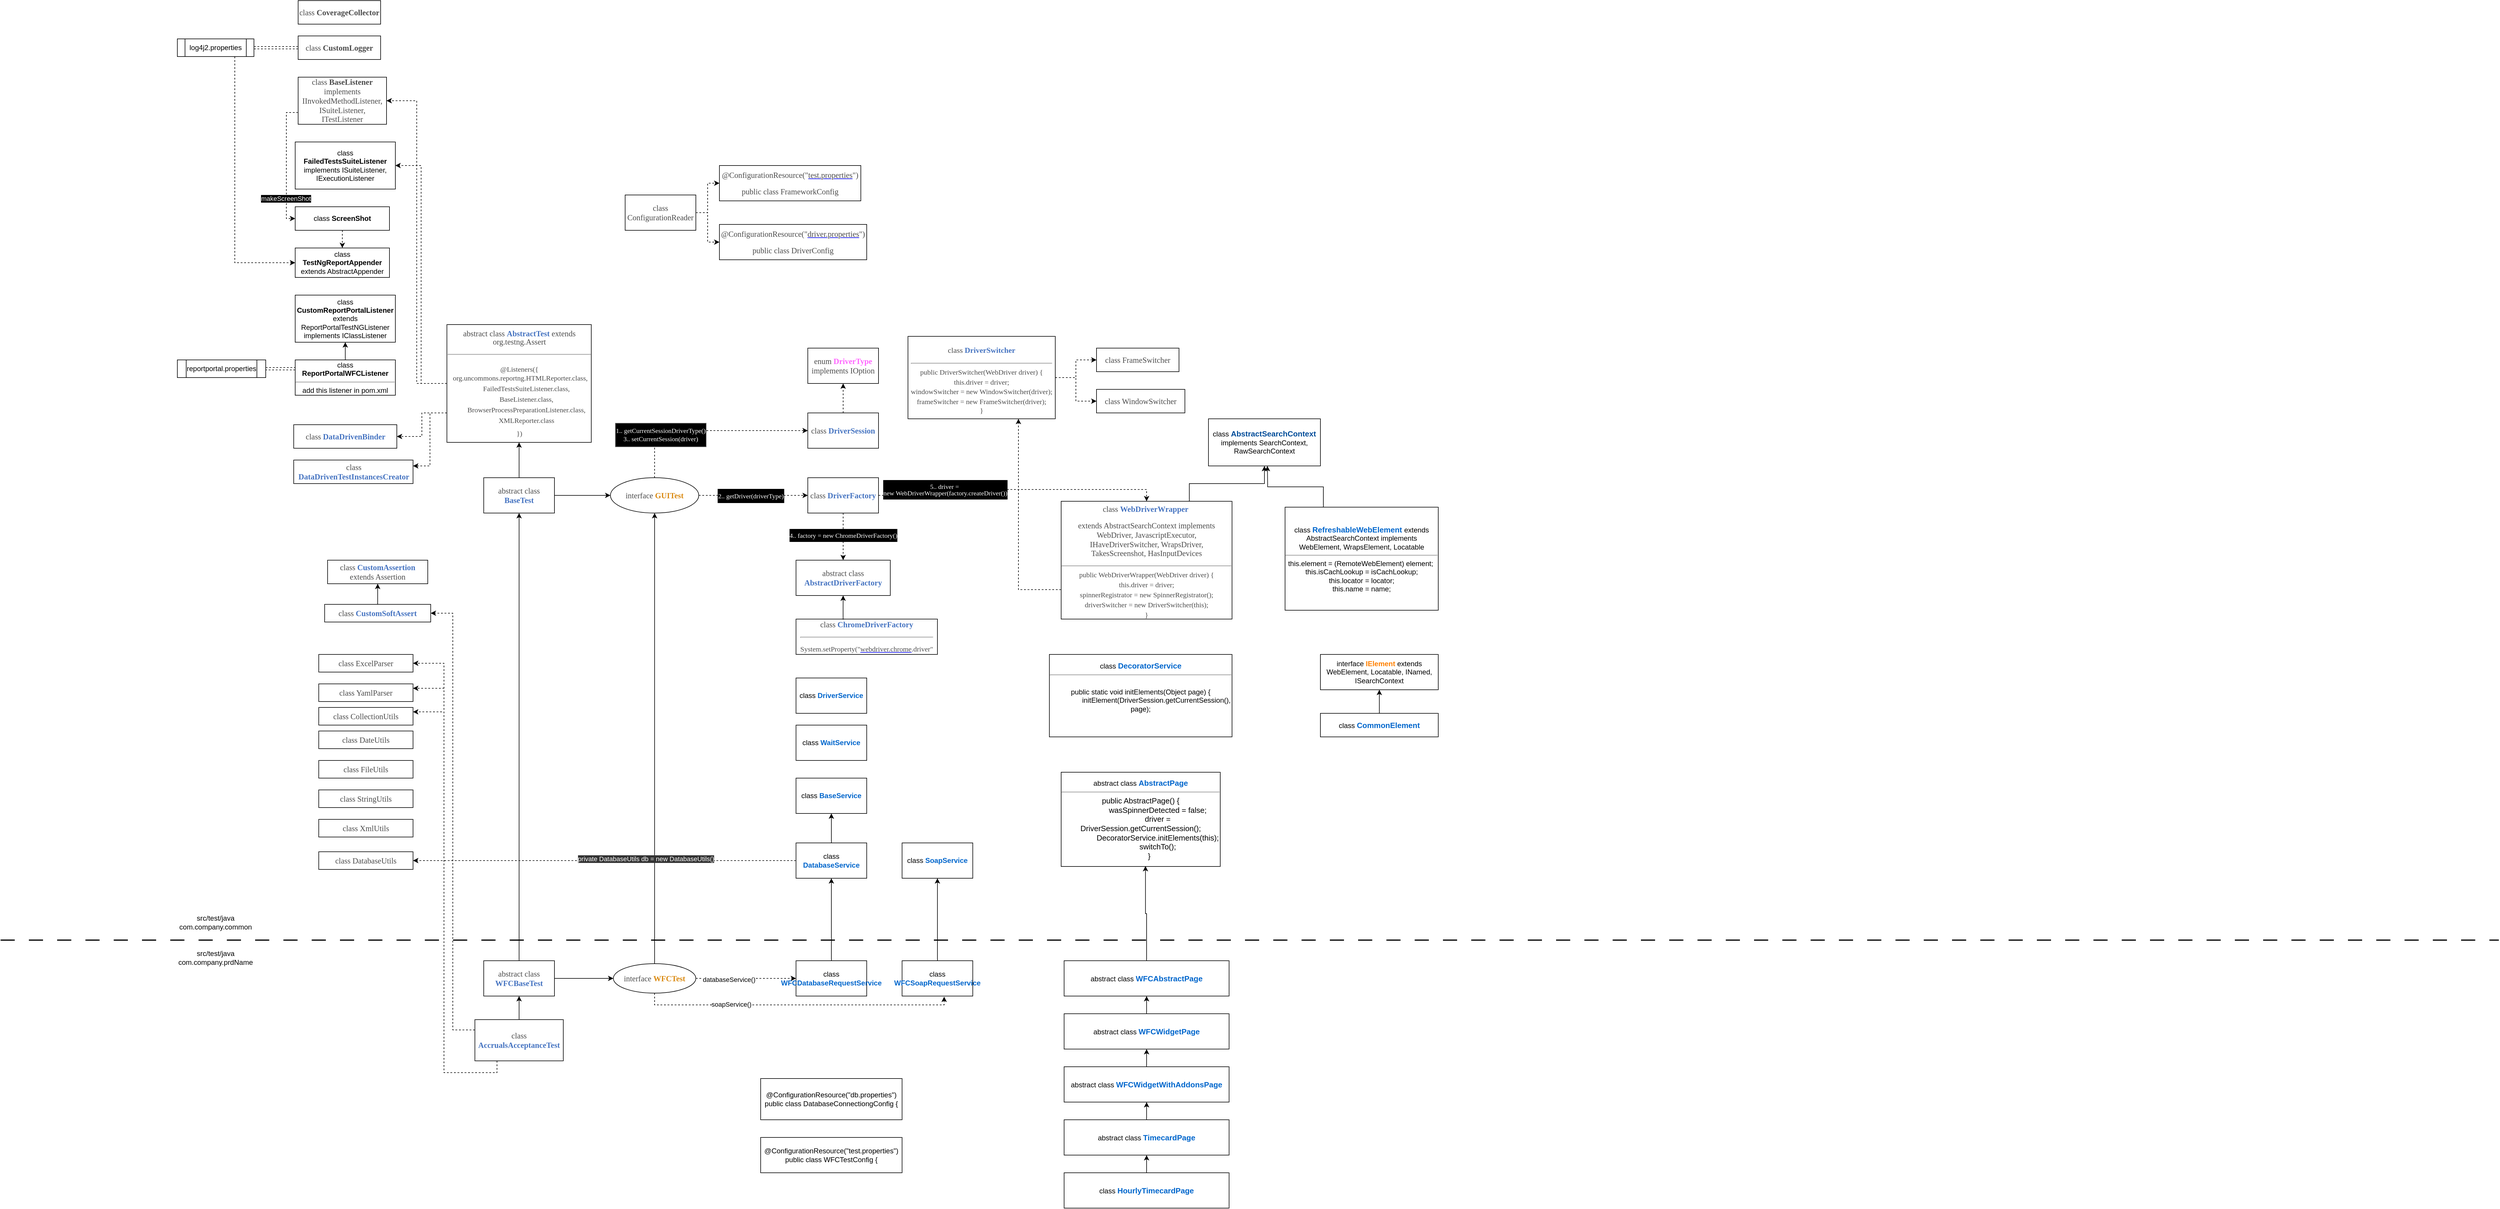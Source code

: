 <mxfile version="24.4.8" type="github" pages="2">
  <diagram name="Page-1" id="gZJgNO5eI7kU5ygP73Ms">
    <mxGraphModel dx="2350" dy="807" grid="1" gridSize="10" guides="1" tooltips="1" connect="1" arrows="1" fold="1" page="1" pageScale="1" pageWidth="850" pageHeight="1100" math="0" shadow="0">
      <root>
        <mxCell id="0" />
        <mxCell id="1" parent="0" />
        <mxCell id="U6Im6Bpd1VCLCNfUhpz8-1" value="&lt;p data-pm-slice=&quot;1 1 [&amp;quot;tiptapChildEditor&amp;quot;,{&amp;quot;id&amp;quot;:&amp;quot;ca8953a7-e49c-45e7-b4fe-224ca8ae2ff6&amp;quot;,&amp;quot;entityid&amp;quot;:&amp;quot;&amp;quot;,&amp;quot;shapeId&amp;quot;:&amp;quot;Zpsd7Al8EGf&amp;quot;,&amp;quot;textId&amp;quot;:&amp;quot;identifier&amp;quot;}]&quot; dir=&quot;ltr&quot;&gt;&lt;span style=&quot;color: #4b4b4b; font-size: 10pt; font-family: noto_regular&quot;&gt;class &lt;b&gt;CoverageCollector&lt;/b&gt;&lt;/span&gt;&lt;/p&gt;" style="rounded=0;whiteSpace=wrap;html=1;fillColor=#FFFFFF;" parent="1" vertex="1">
          <mxGeometry x="-35" y="50" width="140" height="40" as="geometry" />
        </mxCell>
        <mxCell id="U6Im6Bpd1VCLCNfUhpz8-79" style="edgeStyle=orthogonalEdgeStyle;rounded=0;orthogonalLoop=1;jettySize=auto;html=1;exitX=0;exitY=0.5;exitDx=0;exitDy=0;entryX=1;entryY=0.5;entryDx=0;entryDy=0;dashed=1;shape=link;" parent="1" source="U6Im6Bpd1VCLCNfUhpz8-3" target="U6Im6Bpd1VCLCNfUhpz8-78" edge="1">
          <mxGeometry relative="1" as="geometry" />
        </mxCell>
        <mxCell id="U6Im6Bpd1VCLCNfUhpz8-3" value="&lt;p data-pm-slice=&quot;1 1 [&amp;quot;tiptapChildEditor&amp;quot;,{&amp;quot;id&amp;quot;:&amp;quot;f929a453-0117-450c-815a-69be57b2cd81&amp;quot;,&amp;quot;entityid&amp;quot;:&amp;quot;&amp;quot;,&amp;quot;shapeId&amp;quot;:&amp;quot;bD75pAhFTvJ&amp;quot;,&amp;quot;textId&amp;quot;:&amp;quot;identifier&amp;quot;}]&quot; dir=&quot;ltr&quot;&gt;&lt;span style=&quot;color: #4b4b4b; font-size: 10pt; font-family: noto_regular&quot;&gt;class &lt;b&gt;CustomLogger&lt;/b&gt;&lt;/span&gt;&lt;/p&gt;" style="rounded=0;whiteSpace=wrap;html=1;fillColor=#FFFFFF;" parent="1" vertex="1">
          <mxGeometry x="-35" y="110" width="140" height="40" as="geometry" />
        </mxCell>
        <mxCell id="U6Im6Bpd1VCLCNfUhpz8-73" style="edgeStyle=orthogonalEdgeStyle;rounded=0;orthogonalLoop=1;jettySize=auto;html=1;exitX=0;exitY=0.75;exitDx=0;exitDy=0;entryX=0;entryY=0.5;entryDx=0;entryDy=0;dashed=1;" parent="1" source="U6Im6Bpd1VCLCNfUhpz8-4" target="U6Im6Bpd1VCLCNfUhpz8-7" edge="1">
          <mxGeometry relative="1" as="geometry" />
        </mxCell>
        <mxCell id="U6Im6Bpd1VCLCNfUhpz8-74" value="makeScreenShot" style="edgeLabel;html=1;align=center;verticalAlign=middle;resizable=0;points=[];labelBackgroundColor=#000000;fontColor=#FFFFFF;" parent="U6Im6Bpd1VCLCNfUhpz8-73" vertex="1" connectable="0">
          <mxGeometry x="0.545" y="-1" relative="1" as="geometry">
            <mxPoint as="offset" />
          </mxGeometry>
        </mxCell>
        <mxCell id="U6Im6Bpd1VCLCNfUhpz8-4" value="&lt;p data-pm-slice=&quot;1 1 [&amp;quot;tiptapChildEditor&amp;quot;,{&amp;quot;id&amp;quot;:&amp;quot;724989ca-47d6-4394-8c9d-ed733fb02b3a&amp;quot;,&amp;quot;entityid&amp;quot;:&amp;quot;&amp;quot;,&amp;quot;shapeId&amp;quot;:&amp;quot;Wyi7f67MJx1&amp;quot;,&amp;quot;textId&amp;quot;:&amp;quot;identifier&amp;quot;}]&quot; dir=&quot;ltr&quot;&gt;&lt;span style=&quot;color: #4b4b4b; font-size: 10pt; font-family: noto_regular&quot;&gt;class &lt;b&gt;BaseListener &lt;/b&gt;implements IInvokedMethodListener, ISuiteListener, ITestListener&lt;/span&gt;&lt;/p&gt;" style="rounded=0;whiteSpace=wrap;html=1;fillColor=#FFFFFF;" parent="1" vertex="1">
          <mxGeometry x="-35" y="180" width="150" height="80" as="geometry" />
        </mxCell>
        <mxCell id="U6Im6Bpd1VCLCNfUhpz8-6" value="&lt;p data-pm-slice=&quot;1 1 [&amp;quot;tiptapChildEditor&amp;quot;,{&amp;quot;id&amp;quot;:&amp;quot;830152bd-d596-407c-a962-4a3dc13da7e0&amp;quot;,&amp;quot;entityid&amp;quot;:&amp;quot;&amp;quot;,&amp;quot;shapeId&amp;quot;:&amp;quot;9Uf9OVTHU6h&amp;quot;,&amp;quot;textId&amp;quot;:&amp;quot;identifier&amp;quot;}]&quot; dir=&quot;ltr&quot;&gt;class &lt;b&gt;FailedTestsSuiteListener &lt;/b&gt;implements ISuiteListener, IExecutionListener&lt;/p&gt;" style="rounded=0;whiteSpace=wrap;html=1;fillColor=#FFFFFF;" parent="1" vertex="1">
          <mxGeometry x="-40" y="290" width="170" height="80" as="geometry" />
        </mxCell>
        <mxCell id="U6Im6Bpd1VCLCNfUhpz8-75" style="edgeStyle=orthogonalEdgeStyle;rounded=0;orthogonalLoop=1;jettySize=auto;html=1;exitX=0.5;exitY=1;exitDx=0;exitDy=0;entryX=0.5;entryY=0;entryDx=0;entryDy=0;dashed=1;" parent="1" source="U6Im6Bpd1VCLCNfUhpz8-7" target="U6Im6Bpd1VCLCNfUhpz8-8" edge="1">
          <mxGeometry relative="1" as="geometry" />
        </mxCell>
        <mxCell id="U6Im6Bpd1VCLCNfUhpz8-7" value="&lt;p data-pm-slice=&quot;1 1 [&amp;quot;tiptapChildEditor&amp;quot;,{&amp;quot;id&amp;quot;:&amp;quot;830152bd-d596-407c-a962-4a3dc13da7e0&amp;quot;,&amp;quot;entityid&amp;quot;:&amp;quot;&amp;quot;,&amp;quot;shapeId&amp;quot;:&amp;quot;9Uf9OVTHU6h&amp;quot;,&amp;quot;textId&amp;quot;:&amp;quot;identifier&amp;quot;}]&quot; dir=&quot;ltr&quot;&gt;class &lt;b&gt;ScreenShot&lt;/b&gt;&lt;/p&gt;" style="rounded=0;whiteSpace=wrap;html=1;fillColor=#FFFFFF;" parent="1" vertex="1">
          <mxGeometry x="-40" y="400" width="160" height="40" as="geometry" />
        </mxCell>
        <mxCell id="U6Im6Bpd1VCLCNfUhpz8-8" value="class &lt;b&gt;TestNgReportAppender &lt;/b&gt;extends AbstractAppender" style="rounded=0;whiteSpace=wrap;html=1;" parent="1" vertex="1">
          <mxGeometry x="-40" y="470" width="160" height="50" as="geometry" />
        </mxCell>
        <mxCell id="U6Im6Bpd1VCLCNfUhpz8-9" value="class &lt;b&gt;CustomReportPortalListener &lt;/b&gt;extends ReportPortalTestNGListener implements IClassListener" style="rounded=0;whiteSpace=wrap;html=1;" parent="1" vertex="1">
          <mxGeometry x="-40" y="550" width="170" height="80" as="geometry" />
        </mxCell>
        <mxCell id="U6Im6Bpd1VCLCNfUhpz8-11" value="" style="edgeStyle=orthogonalEdgeStyle;rounded=0;orthogonalLoop=1;jettySize=auto;html=1;" parent="1" source="U6Im6Bpd1VCLCNfUhpz8-10" target="U6Im6Bpd1VCLCNfUhpz8-9" edge="1">
          <mxGeometry relative="1" as="geometry" />
        </mxCell>
        <mxCell id="U6Im6Bpd1VCLCNfUhpz8-85" style="edgeStyle=orthogonalEdgeStyle;rounded=0;orthogonalLoop=1;jettySize=auto;html=1;exitX=0;exitY=0.25;exitDx=0;exitDy=0;entryX=1;entryY=0.5;entryDx=0;entryDy=0;shape=link;dashed=1;" parent="1" source="U6Im6Bpd1VCLCNfUhpz8-10" target="U6Im6Bpd1VCLCNfUhpz8-81" edge="1">
          <mxGeometry relative="1" as="geometry" />
        </mxCell>
        <mxCell id="U6Im6Bpd1VCLCNfUhpz8-10" value="class &lt;b&gt;ReportPortalWFCListener&lt;/b&gt;&lt;hr&gt;&lt;div&gt;add this listener in pom.xml&lt;/div&gt;" style="rounded=0;whiteSpace=wrap;html=1;" parent="1" vertex="1">
          <mxGeometry x="-40" y="660" width="170" height="60" as="geometry" />
        </mxCell>
        <mxCell id="U6Im6Bpd1VCLCNfUhpz8-66" style="edgeStyle=orthogonalEdgeStyle;rounded=0;orthogonalLoop=1;jettySize=auto;html=1;exitX=0;exitY=0.5;exitDx=0;exitDy=0;entryX=1;entryY=0.5;entryDx=0;entryDy=0;dashed=1;" parent="1" source="U6Im6Bpd1VCLCNfUhpz8-12" target="U6Im6Bpd1VCLCNfUhpz8-4" edge="1">
          <mxGeometry relative="1" as="geometry" />
        </mxCell>
        <mxCell id="U6Im6Bpd1VCLCNfUhpz8-67" style="edgeStyle=orthogonalEdgeStyle;rounded=0;orthogonalLoop=1;jettySize=auto;html=1;exitX=0;exitY=0.5;exitDx=0;exitDy=0;entryX=1;entryY=0.5;entryDx=0;entryDy=0;dashed=1;" parent="1" source="U6Im6Bpd1VCLCNfUhpz8-12" target="U6Im6Bpd1VCLCNfUhpz8-6" edge="1">
          <mxGeometry relative="1" as="geometry" />
        </mxCell>
        <mxCell id="U6Im6Bpd1VCLCNfUhpz8-94" style="edgeStyle=orthogonalEdgeStyle;rounded=0;orthogonalLoop=1;jettySize=auto;html=1;exitX=0;exitY=0.75;exitDx=0;exitDy=0;dashed=1;" parent="1" source="U6Im6Bpd1VCLCNfUhpz8-12" target="U6Im6Bpd1VCLCNfUhpz8-93" edge="1">
          <mxGeometry relative="1" as="geometry">
            <mxPoint x="140" y="790" as="targetPoint" />
          </mxGeometry>
        </mxCell>
        <mxCell id="U6Im6Bpd1VCLCNfUhpz8-95" style="edgeStyle=orthogonalEdgeStyle;rounded=0;orthogonalLoop=1;jettySize=auto;html=1;exitX=0;exitY=0.75;exitDx=0;exitDy=0;entryX=1;entryY=0.25;entryDx=0;entryDy=0;dashed=1;" parent="1" source="U6Im6Bpd1VCLCNfUhpz8-12" target="U6Im6Bpd1VCLCNfUhpz8-92" edge="1">
          <mxGeometry relative="1" as="geometry" />
        </mxCell>
        <mxCell id="U6Im6Bpd1VCLCNfUhpz8-12" value="&lt;p style=&quot;line-height: 110%;&quot; data-pm-slice=&quot;1 1 [&amp;quot;tiptapChildEditor&amp;quot;,{&amp;quot;id&amp;quot;:&amp;quot;5719cfd4-4122-469a-8a62-722d085ba0aa&amp;quot;,&amp;quot;entityid&amp;quot;:&amp;quot;&amp;quot;,&amp;quot;shapeId&amp;quot;:&amp;quot;oUzE6DaAduD&amp;quot;,&amp;quot;textId&amp;quot;:&amp;quot;identifier&amp;quot;}]&quot; dir=&quot;ltr&quot;&gt;&lt;span style=&quot;color: #4b4b4b; font-size: 10pt; font-family: noto_regular&quot;&gt;abstract class &lt;/span&gt;&lt;span style=&quot;color: rgb(70, 116, 193); font-size: 10pt; font-family: noto_regular&quot;&gt;&lt;strong&gt;AbstractTest &lt;/strong&gt;&lt;/span&gt;&lt;span style=&quot;color: #4b4b4b; font-size: 10pt; font-family: noto_regular&quot;&gt;extends org.testng.Assert&lt;/span&gt;&lt;/p&gt;&lt;hr&gt;&lt;p style=&quot;line-height: 0%;&quot; data-pm-slice=&quot;1 1 [&amp;quot;tiptapChildEditor&amp;quot;,{&amp;quot;id&amp;quot;:&amp;quot;5719cfd4-4122-469a-8a62-722d085ba0aa&amp;quot;,&amp;quot;entityid&amp;quot;:&amp;quot;&amp;quot;,&amp;quot;shapeId&amp;quot;:&amp;quot;oUzE6DaAduD&amp;quot;,&amp;quot;textId&amp;quot;:&amp;quot;identifier&amp;quot;}]&quot; dir=&quot;ltr&quot;&gt;&lt;span style=&quot;color: #4b4b4b; font-size: 10pt; font-family: noto_regular&quot;&gt;&lt;br&gt;&lt;/span&gt;&lt;/p&gt;&lt;p style=&quot;line-height: 0%;&quot; data-pm-slice=&quot;1 1 [&amp;quot;tiptapChildEditor&amp;quot;,{&amp;quot;id&amp;quot;:&amp;quot;5719cfd4-4122-469a-8a62-722d085ba0aa&amp;quot;,&amp;quot;entityid&amp;quot;:&amp;quot;&amp;quot;,&amp;quot;shapeId&amp;quot;:&amp;quot;oUzE6DaAduD&amp;quot;,&amp;quot;textId&amp;quot;:&amp;quot;identifier&amp;quot;}]&quot; dir=&quot;ltr&quot;&gt;&lt;font style=&quot;font-size: 12px;&quot; face=&quot;noto_regular&quot; color=&quot;#4b4b4b&quot;&gt;@Listeners({&lt;/font&gt;&lt;/p&gt;&lt;p style=&quot;line-height: 50%;&quot; data-pm-slice=&quot;1 1 [&amp;quot;tiptapChildEditor&amp;quot;,{&amp;quot;id&amp;quot;:&amp;quot;5719cfd4-4122-469a-8a62-722d085ba0aa&amp;quot;,&amp;quot;entityid&amp;quot;:&amp;quot;&amp;quot;,&amp;quot;shapeId&amp;quot;:&amp;quot;oUzE6DaAduD&amp;quot;,&amp;quot;textId&amp;quot;:&amp;quot;identifier&amp;quot;}]&quot; dir=&quot;ltr&quot;&gt;&lt;font style=&quot;font-size: 12px;&quot; face=&quot;noto_regular&quot; color=&quot;#4b4b4b&quot;&gt;&amp;nbsp;org.uncommons.reportng.HTMLReporter.class,&lt;/font&gt;&lt;/p&gt;&lt;p style=&quot;line-height: 50%;&quot; data-pm-slice=&quot;1 1 [&amp;quot;tiptapChildEditor&amp;quot;,{&amp;quot;id&amp;quot;:&amp;quot;5719cfd4-4122-469a-8a62-722d085ba0aa&amp;quot;,&amp;quot;entityid&amp;quot;:&amp;quot;&amp;quot;,&amp;quot;shapeId&amp;quot;:&amp;quot;oUzE6DaAduD&amp;quot;,&amp;quot;textId&amp;quot;:&amp;quot;identifier&amp;quot;}]&quot; dir=&quot;ltr&quot;&gt;&lt;font style=&quot;font-size: 12px;&quot; face=&quot;noto_regular&quot; color=&quot;#4b4b4b&quot;&gt;&amp;nbsp; &amp;nbsp; &amp;nbsp; &amp;nbsp; FailedTestsSuiteListener.class,&lt;/font&gt;&lt;/p&gt;&lt;p style=&quot;line-height: 50%;&quot; data-pm-slice=&quot;1 1 [&amp;quot;tiptapChildEditor&amp;quot;,{&amp;quot;id&amp;quot;:&amp;quot;5719cfd4-4122-469a-8a62-722d085ba0aa&amp;quot;,&amp;quot;entityid&amp;quot;:&amp;quot;&amp;quot;,&amp;quot;shapeId&amp;quot;:&amp;quot;oUzE6DaAduD&amp;quot;,&amp;quot;textId&amp;quot;:&amp;quot;identifier&amp;quot;}]&quot; dir=&quot;ltr&quot;&gt;&lt;font style=&quot;font-size: 12px;&quot; face=&quot;noto_regular&quot; color=&quot;#4b4b4b&quot;&gt;&amp;nbsp; &amp;nbsp; &amp;nbsp; &amp;nbsp; BaseListener.class,&lt;/font&gt;&lt;/p&gt;&lt;p style=&quot;line-height: 50%;&quot; data-pm-slice=&quot;1 1 [&amp;quot;tiptapChildEditor&amp;quot;,{&amp;quot;id&amp;quot;:&amp;quot;5719cfd4-4122-469a-8a62-722d085ba0aa&amp;quot;,&amp;quot;entityid&amp;quot;:&amp;quot;&amp;quot;,&amp;quot;shapeId&amp;quot;:&amp;quot;oUzE6DaAduD&amp;quot;,&amp;quot;textId&amp;quot;:&amp;quot;identifier&amp;quot;}]&quot; dir=&quot;ltr&quot;&gt;&lt;font style=&quot;font-size: 12px;&quot; face=&quot;noto_regular&quot; color=&quot;#4b4b4b&quot;&gt;&amp;nbsp; &amp;nbsp; &amp;nbsp; &amp;nbsp; BrowserProcessPreparationListener.class,&lt;/font&gt;&lt;/p&gt;&lt;p style=&quot;line-height: 50%;&quot; data-pm-slice=&quot;1 1 [&amp;quot;tiptapChildEditor&amp;quot;,{&amp;quot;id&amp;quot;:&amp;quot;5719cfd4-4122-469a-8a62-722d085ba0aa&amp;quot;,&amp;quot;entityid&amp;quot;:&amp;quot;&amp;quot;,&amp;quot;shapeId&amp;quot;:&amp;quot;oUzE6DaAduD&amp;quot;,&amp;quot;textId&amp;quot;:&amp;quot;identifier&amp;quot;}]&quot; dir=&quot;ltr&quot;&gt;&lt;font style=&quot;font-size: 12px;&quot; face=&quot;noto_regular&quot; color=&quot;#4b4b4b&quot;&gt;&amp;nbsp; &amp;nbsp; &amp;nbsp; &amp;nbsp; XMLReporter.class&lt;/font&gt;&lt;/p&gt;&lt;p data-pm-slice=&quot;1 1 [&amp;quot;tiptapChildEditor&amp;quot;,{&amp;quot;id&amp;quot;:&amp;quot;5719cfd4-4122-469a-8a62-722d085ba0aa&amp;quot;,&amp;quot;entityid&amp;quot;:&amp;quot;&amp;quot;,&amp;quot;shapeId&amp;quot;:&amp;quot;oUzE6DaAduD&amp;quot;,&amp;quot;textId&amp;quot;:&amp;quot;identifier&amp;quot;}]&quot; dir=&quot;ltr&quot;&gt;&lt;/p&gt;&lt;p data-pm-slice=&quot;1 1 [&amp;quot;tiptapChildEditor&amp;quot;,{&amp;quot;id&amp;quot;:&amp;quot;5719cfd4-4122-469a-8a62-722d085ba0aa&amp;quot;,&amp;quot;entityid&amp;quot;:&amp;quot;&amp;quot;,&amp;quot;shapeId&amp;quot;:&amp;quot;oUzE6DaAduD&amp;quot;,&amp;quot;textId&amp;quot;:&amp;quot;identifier&amp;quot;}]&quot; dir=&quot;ltr&quot;&gt;&lt;font style=&quot;font-size: 12px;&quot; face=&quot;noto_regular&quot; color=&quot;#4b4b4b&quot;&gt;})&lt;/font&gt;&lt;/p&gt;" style="rounded=0;whiteSpace=wrap;html=1;" parent="1" vertex="1">
          <mxGeometry x="217.5" y="600" width="245" height="200" as="geometry" />
        </mxCell>
        <mxCell id="U6Im6Bpd1VCLCNfUhpz8-14" value="" style="edgeStyle=orthogonalEdgeStyle;rounded=0;orthogonalLoop=1;jettySize=auto;html=1;" parent="1" source="U6Im6Bpd1VCLCNfUhpz8-13" target="U6Im6Bpd1VCLCNfUhpz8-12" edge="1">
          <mxGeometry relative="1" as="geometry" />
        </mxCell>
        <mxCell id="U6Im6Bpd1VCLCNfUhpz8-25" value="" style="edgeStyle=orthogonalEdgeStyle;rounded=0;orthogonalLoop=1;jettySize=auto;html=1;" parent="1" source="U6Im6Bpd1VCLCNfUhpz8-13" target="U6Im6Bpd1VCLCNfUhpz8-24" edge="1">
          <mxGeometry relative="1" as="geometry" />
        </mxCell>
        <mxCell id="U6Im6Bpd1VCLCNfUhpz8-13" value="&lt;p data-pm-slice=&quot;1 1 [&amp;quot;tiptapChildEditor&amp;quot;,{&amp;quot;id&amp;quot;:&amp;quot;45874278-9673-4f66-ab3d-6d95a977c176&amp;quot;,&amp;quot;entityid&amp;quot;:&amp;quot;&amp;quot;,&amp;quot;shapeId&amp;quot;:&amp;quot;hXwQnhvF5sQ&amp;quot;,&amp;quot;textId&amp;quot;:&amp;quot;identifier&amp;quot;}]&quot; dir=&quot;ltr&quot;&gt;&lt;span style=&quot;color: #4b4b4b; font-size: 10pt; font-family: noto_regular&quot;&gt;abstract class &lt;/span&gt;&lt;span style=&quot;color: rgb(70, 116, 193); font-size: 10pt; font-family: noto_regular&quot;&gt;&lt;strong&gt;BaseTest&lt;/strong&gt;&lt;/span&gt;&lt;/p&gt;" style="rounded=0;whiteSpace=wrap;html=1;" parent="1" vertex="1">
          <mxGeometry x="280" y="860" width="120" height="60" as="geometry" />
        </mxCell>
        <mxCell id="U6Im6Bpd1VCLCNfUhpz8-17" value="" style="edgeStyle=orthogonalEdgeStyle;rounded=0;orthogonalLoop=1;jettySize=auto;html=1;" parent="1" source="U6Im6Bpd1VCLCNfUhpz8-15" target="U6Im6Bpd1VCLCNfUhpz8-13" edge="1">
          <mxGeometry relative="1" as="geometry" />
        </mxCell>
        <mxCell id="U6Im6Bpd1VCLCNfUhpz8-28" value="" style="edgeStyle=orthogonalEdgeStyle;rounded=0;orthogonalLoop=1;jettySize=auto;html=1;" parent="1" source="U6Im6Bpd1VCLCNfUhpz8-15" target="U6Im6Bpd1VCLCNfUhpz8-26" edge="1">
          <mxGeometry relative="1" as="geometry" />
        </mxCell>
        <mxCell id="U6Im6Bpd1VCLCNfUhpz8-15" value="&lt;p data-pm-slice=&quot;1 1 [&amp;quot;tiptapChildEditor&amp;quot;,{&amp;quot;id&amp;quot;:&amp;quot;19ecf249-bb9b-4015-ace4-025a7b237459&amp;quot;,&amp;quot;entityid&amp;quot;:&amp;quot;&amp;quot;,&amp;quot;shapeId&amp;quot;:&amp;quot;llXH3EHD34j&amp;quot;,&amp;quot;textId&amp;quot;:&amp;quot;identifier&amp;quot;}]&quot; dir=&quot;ltr&quot;&gt;&lt;span style=&quot;color: #4b4b4b; font-size: 10pt; font-family: noto_regular&quot;&gt;abstract class &lt;/span&gt;&lt;span style=&quot;color: rgb(70, 116, 193); font-size: 10pt; font-family: noto_regular&quot;&gt;&lt;strong&gt;WFCBaseTest&lt;/strong&gt;&lt;/span&gt;&lt;/p&gt;" style="rounded=0;whiteSpace=wrap;html=1;" parent="1" vertex="1">
          <mxGeometry x="280" y="1680" width="120" height="60" as="geometry" />
        </mxCell>
        <mxCell id="U6Im6Bpd1VCLCNfUhpz8-18" value="" style="edgeStyle=orthogonalEdgeStyle;rounded=0;orthogonalLoop=1;jettySize=auto;html=1;" parent="1" source="U6Im6Bpd1VCLCNfUhpz8-16" target="U6Im6Bpd1VCLCNfUhpz8-15" edge="1">
          <mxGeometry relative="1" as="geometry" />
        </mxCell>
        <mxCell id="U6Im6Bpd1VCLCNfUhpz8-62" style="edgeStyle=orthogonalEdgeStyle;rounded=0;orthogonalLoop=1;jettySize=auto;html=1;exitX=0.25;exitY=1;exitDx=0;exitDy=0;entryX=1;entryY=0.5;entryDx=0;entryDy=0;dashed=1;" parent="1" source="U6Im6Bpd1VCLCNfUhpz8-16" target="U6Im6Bpd1VCLCNfUhpz8-53" edge="1">
          <mxGeometry relative="1" as="geometry" />
        </mxCell>
        <mxCell id="U6Im6Bpd1VCLCNfUhpz8-63" style="edgeStyle=orthogonalEdgeStyle;rounded=0;orthogonalLoop=1;jettySize=auto;html=1;exitX=0.25;exitY=1;exitDx=0;exitDy=0;entryX=1;entryY=0.25;entryDx=0;entryDy=0;dashed=1;" parent="1" source="U6Im6Bpd1VCLCNfUhpz8-16" target="U6Im6Bpd1VCLCNfUhpz8-54" edge="1">
          <mxGeometry relative="1" as="geometry" />
        </mxCell>
        <mxCell id="U6Im6Bpd1VCLCNfUhpz8-64" style="edgeStyle=orthogonalEdgeStyle;rounded=0;orthogonalLoop=1;jettySize=auto;html=1;exitX=0.25;exitY=1;exitDx=0;exitDy=0;entryX=1;entryY=0.25;entryDx=0;entryDy=0;dashed=1;" parent="1" source="U6Im6Bpd1VCLCNfUhpz8-16" target="U6Im6Bpd1VCLCNfUhpz8-60" edge="1">
          <mxGeometry relative="1" as="geometry" />
        </mxCell>
        <mxCell id="U6Im6Bpd1VCLCNfUhpz8-16" value="&lt;p data-pm-slice=&quot;1 1 [&amp;quot;tiptapChildEditor&amp;quot;,{&amp;quot;id&amp;quot;:&amp;quot;e509b041-a81a-4819-9d49-f5a8ab3c00af&amp;quot;,&amp;quot;entityid&amp;quot;:&amp;quot;&amp;quot;,&amp;quot;shapeId&amp;quot;:&amp;quot;eoPqOg1G8hX&amp;quot;,&amp;quot;textId&amp;quot;:&amp;quot;identifier&amp;quot;}]&quot; dir=&quot;ltr&quot;&gt;&lt;span style=&quot;color: #4b4b4b; font-size: 10pt; font-family: noto_regular&quot;&gt;class &lt;/span&gt;&lt;span style=&quot;color: rgb(70, 116, 193); font-size: 10pt; font-family: noto_regular&quot;&gt;&lt;strong&gt;AccrualsAcceptanceTest&lt;/strong&gt;&lt;/span&gt;&lt;/p&gt;" style="rounded=0;whiteSpace=wrap;html=1;" parent="1" vertex="1">
          <mxGeometry x="265" y="1780" width="150" height="70" as="geometry" />
        </mxCell>
        <mxCell id="U6Im6Bpd1VCLCNfUhpz8-22" value="" style="edgeStyle=orthogonalEdgeStyle;rounded=0;orthogonalLoop=1;jettySize=auto;html=1;entryX=0;entryY=0.5;entryDx=0;entryDy=0;dashed=1;" parent="1" source="U6Im6Bpd1VCLCNfUhpz8-19" target="U6Im6Bpd1VCLCNfUhpz8-20" edge="1">
          <mxGeometry relative="1" as="geometry" />
        </mxCell>
        <mxCell id="U6Im6Bpd1VCLCNfUhpz8-19" value="&lt;p data-pm-slice=&quot;1 1 [&amp;quot;tiptapChildEditor&amp;quot;,{&amp;quot;id&amp;quot;:&amp;quot;a192d85d-2479-41ac-b587-bcb2d24ac9f0&amp;quot;,&amp;quot;entityid&amp;quot;:&amp;quot;&amp;quot;,&amp;quot;shapeId&amp;quot;:&amp;quot;Z1Sbzzrmdqy&amp;quot;,&amp;quot;textId&amp;quot;:&amp;quot;identifier&amp;quot;}]&quot; dir=&quot;ltr&quot;&gt;&lt;span style=&quot;color: #4b4b4b; font-size: 10pt; font-family: noto_regular&quot;&gt;class ConfigurationReader&lt;/span&gt;&lt;/p&gt;" style="rounded=0;whiteSpace=wrap;html=1;" parent="1" vertex="1">
          <mxGeometry x="520" y="380" width="120" height="60" as="geometry" />
        </mxCell>
        <mxCell id="U6Im6Bpd1VCLCNfUhpz8-20" value="&lt;p dir=&quot;ltr&quot;&gt;&lt;span style=&quot;color: #4b4b4b; font-size: 10pt; font-family: noto_regular&quot;&gt;@ConfigurationResource(&quot;&lt;/span&gt;&lt;a href=&quot;http://test.properties&quot; rel=&quot;noopener noreferrer nofollow&quot; target=&quot;_blank&quot;&gt;&lt;span style=&quot;color: #4b4b4b; font-size: 10pt; font-family: noto_regular&quot;&gt;test.properties&lt;/span&gt;&lt;/a&gt;&lt;span style=&quot;color: #4b4b4b; font-size: 10pt; font-family: noto_regular&quot;&gt;&quot;)&lt;/span&gt;&lt;/p&gt;&lt;p dir=&quot;ltr&quot;&gt;&lt;span style=&quot;color: #4b4b4b; font-size: 10pt; font-family: noto_regular&quot;&gt;public class FrameworkConfig&lt;/span&gt;&lt;/p&gt;" style="rounded=0;whiteSpace=wrap;html=1;" parent="1" vertex="1">
          <mxGeometry x="680" y="330" width="240" height="60" as="geometry" />
        </mxCell>
        <mxCell id="U6Im6Bpd1VCLCNfUhpz8-23" value="" style="edgeStyle=orthogonalEdgeStyle;rounded=0;orthogonalLoop=1;jettySize=auto;html=1;dashed=1;" parent="1" source="U6Im6Bpd1VCLCNfUhpz8-19" target="U6Im6Bpd1VCLCNfUhpz8-21" edge="1">
          <mxGeometry relative="1" as="geometry" />
        </mxCell>
        <mxCell id="U6Im6Bpd1VCLCNfUhpz8-21" value="&lt;p dir=&quot;ltr&quot; style=&quot;text-align: center&quot;&gt;&lt;span style=&quot;color: #4b4b4b; font-size: 10pt; font-family: noto_regular&quot;&gt;@ConfigurationResource(&quot;&lt;/span&gt;&lt;a href=&quot;http://driver.properties&quot; rel=&quot;noopener noreferrer nofollow&quot; target=&quot;_blank&quot;&gt;&lt;span style=&quot;color: #4b4b4b; font-size: 10pt; font-family: noto_regular&quot;&gt;driver.properties&lt;/span&gt;&lt;/a&gt;&lt;span style=&quot;color: #4b4b4b; font-size: 10pt; font-family: noto_regular&quot;&gt;&quot;)&lt;/span&gt;&lt;/p&gt;&lt;p dir=&quot;ltr&quot;&gt;&lt;/p&gt;&lt;p dir=&quot;ltr&quot;&gt;&lt;span style=&quot;color: #4b4b4b; font-size: 10pt; font-family: noto_regular&quot;&gt;public class DriverConfig&lt;/span&gt;&lt;/p&gt;" style="rounded=0;whiteSpace=wrap;html=1;" parent="1" vertex="1">
          <mxGeometry x="680" y="430" width="250" height="60" as="geometry" />
        </mxCell>
        <mxCell id="U6Im6Bpd1VCLCNfUhpz8-30" style="edgeStyle=orthogonalEdgeStyle;rounded=0;orthogonalLoop=1;jettySize=auto;html=1;exitX=0.5;exitY=0;exitDx=0;exitDy=0;entryX=0;entryY=0.5;entryDx=0;entryDy=0;dashed=1;" parent="1" source="U6Im6Bpd1VCLCNfUhpz8-24" target="U6Im6Bpd1VCLCNfUhpz8-29" edge="1">
          <mxGeometry relative="1" as="geometry" />
        </mxCell>
        <mxCell id="U6Im6Bpd1VCLCNfUhpz8-31" value="&lt;p dir=&quot;ltr&quot; style=&quot;line-height: 30%; font-size: 11px;&quot;&gt;&lt;font style=&quot;font-size: 11px;&quot;&gt;&lt;span style=&quot;font-size: 11px; font-family: noto_regular;&quot;&gt;1.. &lt;/span&gt;&lt;span style=&quot;font-size: 11px; font-family: noto_regular;&quot;&gt;getCurrentSessionDriverType()&lt;/span&gt;&lt;/font&gt;&lt;/p&gt;&lt;p dir=&quot;ltr&quot; style=&quot;line-height: 30%; font-size: 11px;&quot;&gt;&lt;span style=&quot;font-family: noto_regular; font-size: 11px;&quot;&gt;3.. setCurrentSession(driver)&lt;/span&gt;&lt;/p&gt;" style="edgeLabel;html=1;align=center;verticalAlign=middle;resizable=0;points=[];labelBackgroundColor=#000000;textShadow=0;labelBorderColor=#666666;fontColor=#FFFFFF;fontSize=11;" parent="U6Im6Bpd1VCLCNfUhpz8-30" vertex="1" connectable="0">
          <mxGeometry x="-0.569" y="2" relative="1" as="geometry">
            <mxPoint x="12" as="offset" />
          </mxGeometry>
        </mxCell>
        <mxCell id="U6Im6Bpd1VCLCNfUhpz8-35" style="edgeStyle=orthogonalEdgeStyle;rounded=0;orthogonalLoop=1;jettySize=auto;html=1;entryX=0;entryY=0.5;entryDx=0;entryDy=0;dashed=1;" parent="1" source="U6Im6Bpd1VCLCNfUhpz8-24" target="U6Im6Bpd1VCLCNfUhpz8-34" edge="1">
          <mxGeometry relative="1" as="geometry" />
        </mxCell>
        <mxCell id="U6Im6Bpd1VCLCNfUhpz8-36" value="&lt;p style=&quot;font-size: 11px; line-height: 0%;&quot; data-pm-slice=&quot;1 1 [&amp;quot;tiptapChildEditor&amp;quot;,{&amp;quot;id&amp;quot;:&amp;quot;51e9285e-306a-4563-a218-f8df2e9f22fc&amp;quot;,&amp;quot;entityid&amp;quot;:&amp;quot;&amp;quot;,&amp;quot;shapeId&amp;quot;:&amp;quot;fTEYchw8ab9&amp;quot;,&amp;quot;textId&amp;quot;:&amp;quot;7si7faw3my6&amp;quot;}]&quot; dir=&quot;ltr&quot;&gt;&lt;span style=&quot;font-size: 11px; font-family: noto_regular;&quot;&gt;&lt;font style=&quot;font-size: 11px;&quot;&gt;2.. getDriver(driverType)&lt;/font&gt;&lt;/span&gt;&lt;/p&gt;" style="edgeLabel;html=1;align=center;verticalAlign=middle;resizable=0;points=[];labelBackgroundColor=#000000;labelBorderColor=default;fontColor=#FFFFFF;spacing=2;fontSize=11;" parent="U6Im6Bpd1VCLCNfUhpz8-35" vertex="1" connectable="0">
          <mxGeometry x="-0.076" relative="1" as="geometry">
            <mxPoint x="2" as="offset" />
          </mxGeometry>
        </mxCell>
        <mxCell id="U6Im6Bpd1VCLCNfUhpz8-24" value="&lt;p data-pm-slice=&quot;1 1 [&amp;quot;tiptapChildEditor&amp;quot;,{&amp;quot;id&amp;quot;:&amp;quot;d40f3736-c787-4fee-92e9-fd74be6fce5e&amp;quot;,&amp;quot;entityid&amp;quot;:&amp;quot;&amp;quot;,&amp;quot;shapeId&amp;quot;:&amp;quot;eBdoBjCjYRp&amp;quot;,&amp;quot;textId&amp;quot;:&amp;quot;identifier&amp;quot;}]&quot; dir=&quot;ltr&quot;&gt;&lt;span style=&quot;color: #4b4b4b; font-size: 10pt; font-family: noto_regular&quot;&gt;interface &lt;/span&gt;&lt;span style=&quot;color: rgb(218, 139, 20); font-size: 10pt; font-family: noto_regular&quot;&gt;&lt;strong&gt;GUITest&lt;/strong&gt;&lt;/span&gt;&lt;/p&gt;" style="ellipse;whiteSpace=wrap;html=1;" parent="1" vertex="1">
          <mxGeometry x="495" y="860" width="150" height="60" as="geometry" />
        </mxCell>
        <mxCell id="U6Im6Bpd1VCLCNfUhpz8-27" value="" style="edgeStyle=orthogonalEdgeStyle;rounded=0;orthogonalLoop=1;jettySize=auto;html=1;" parent="1" source="U6Im6Bpd1VCLCNfUhpz8-26" target="U6Im6Bpd1VCLCNfUhpz8-24" edge="1">
          <mxGeometry relative="1" as="geometry" />
        </mxCell>
        <mxCell id="G9ZWVCyMxXsVO4HWMAOm-5" style="edgeStyle=orthogonalEdgeStyle;rounded=0;orthogonalLoop=1;jettySize=auto;html=1;exitX=1;exitY=0.5;exitDx=0;exitDy=0;entryX=0;entryY=0.5;entryDx=0;entryDy=0;dashed=1;" edge="1" parent="1" source="U6Im6Bpd1VCLCNfUhpz8-26" target="G9ZWVCyMxXsVO4HWMAOm-1">
          <mxGeometry relative="1" as="geometry" />
        </mxCell>
        <mxCell id="G9ZWVCyMxXsVO4HWMAOm-7" value="databaseService()" style="edgeLabel;html=1;align=center;verticalAlign=middle;resizable=0;points=[];" vertex="1" connectable="0" parent="G9ZWVCyMxXsVO4HWMAOm-5">
          <mxGeometry x="-0.355" y="-2" relative="1" as="geometry">
            <mxPoint x="1" as="offset" />
          </mxGeometry>
        </mxCell>
        <mxCell id="U6Im6Bpd1VCLCNfUhpz8-26" value="&lt;p data-pm-slice=&quot;1 1 [&amp;quot;tiptapChildEditor&amp;quot;,{&amp;quot;id&amp;quot;:&amp;quot;c25a50b2-8d34-4dd3-b108-9e8a9332714a&amp;quot;,&amp;quot;entityid&amp;quot;:&amp;quot;&amp;quot;,&amp;quot;shapeId&amp;quot;:&amp;quot;rtKFZJujHXf&amp;quot;,&amp;quot;textId&amp;quot;:&amp;quot;identifier&amp;quot;}]&quot; dir=&quot;ltr&quot;&gt;&lt;span style=&quot;color: #4b4b4b; font-size: 10pt; font-family: noto_regular&quot;&gt;interface &lt;/span&gt;&lt;span style=&quot;color: rgb(218, 139, 20); font-size: 10pt; font-family: noto_regular&quot;&gt;&lt;strong&gt;WFCTest&lt;/strong&gt;&lt;/span&gt;&lt;/p&gt;" style="ellipse;whiteSpace=wrap;html=1;" parent="1" vertex="1">
          <mxGeometry x="500" y="1685" width="140" height="50" as="geometry" />
        </mxCell>
        <mxCell id="U6Im6Bpd1VCLCNfUhpz8-33" value="" style="edgeStyle=orthogonalEdgeStyle;rounded=0;orthogonalLoop=1;jettySize=auto;html=1;dashed=1;" parent="1" source="U6Im6Bpd1VCLCNfUhpz8-29" target="U6Im6Bpd1VCLCNfUhpz8-32" edge="1">
          <mxGeometry relative="1" as="geometry" />
        </mxCell>
        <mxCell id="U6Im6Bpd1VCLCNfUhpz8-29" value="&lt;p data-pm-slice=&quot;1 1 [&amp;quot;tiptapChildEditor&amp;quot;,{&amp;quot;id&amp;quot;:&amp;quot;2a666c54-e556-415d-af49-fdc86708a1e9&amp;quot;,&amp;quot;entityid&amp;quot;:&amp;quot;&amp;quot;,&amp;quot;shapeId&amp;quot;:&amp;quot;4aWgTex6LGs&amp;quot;,&amp;quot;textId&amp;quot;:&amp;quot;identifier&amp;quot;}]&quot; dir=&quot;ltr&quot;&gt;&lt;span style=&quot;color: #4b4b4b; font-size: 10pt; font-family: noto_regular&quot;&gt;class &lt;/span&gt;&lt;span style=&quot;color: rgb(70, 116, 193); font-size: 10pt; font-family: noto_regular&quot;&gt;&lt;strong&gt;DriverSession&lt;/strong&gt;&lt;/span&gt;&lt;/p&gt;" style="rounded=0;whiteSpace=wrap;html=1;" parent="1" vertex="1">
          <mxGeometry x="830" y="750" width="120" height="60" as="geometry" />
        </mxCell>
        <mxCell id="U6Im6Bpd1VCLCNfUhpz8-32" value="&lt;p data-pm-slice=&quot;1 1 [&amp;quot;tiptapChildEditor&amp;quot;,{&amp;quot;id&amp;quot;:&amp;quot;a71e5039-adba-4ab6-b230-0a3875ce2b77&amp;quot;,&amp;quot;entityid&amp;quot;:&amp;quot;&amp;quot;,&amp;quot;shapeId&amp;quot;:&amp;quot;gTY3Msbf42p&amp;quot;,&amp;quot;textId&amp;quot;:&amp;quot;identifier&amp;quot;}]&quot; dir=&quot;ltr&quot;&gt;&lt;span style=&quot;color: #4b4b4b; font-size: 10pt; font-family: noto_regular&quot;&gt;enum &lt;/span&gt;&lt;span style=&quot;font-size: 10pt; font-family: noto_regular;&quot;&gt;&lt;strong style=&quot;&quot;&gt;&lt;font color=&quot;#ff66ff&quot;&gt;DriverType &lt;/font&gt;&lt;/strong&gt;&lt;/span&gt;&lt;span style=&quot;color: #4b4b4b; font-size: 10pt; font-family: noto_regular&quot;&gt;implements IOption&lt;/span&gt;&lt;/p&gt;" style="rounded=0;whiteSpace=wrap;html=1;" parent="1" vertex="1">
          <mxGeometry x="830" y="640" width="120" height="60" as="geometry" />
        </mxCell>
        <mxCell id="U6Im6Bpd1VCLCNfUhpz8-41" style="edgeStyle=orthogonalEdgeStyle;rounded=0;orthogonalLoop=1;jettySize=auto;html=1;entryX=0.5;entryY=0;entryDx=0;entryDy=0;dashed=1;exitX=1;exitY=0.5;exitDx=0;exitDy=0;" parent="1" source="U6Im6Bpd1VCLCNfUhpz8-34" target="U6Im6Bpd1VCLCNfUhpz8-40" edge="1">
          <mxGeometry relative="1" as="geometry" />
        </mxCell>
        <mxCell id="U6Im6Bpd1VCLCNfUhpz8-71" value="&lt;p data-pm-slice=&quot;1 1 [&amp;quot;tiptapChildEditor&amp;quot;,{&amp;quot;id&amp;quot;:&amp;quot;e2a76910-5ece-4628-937c-eb403327ab25&amp;quot;,&amp;quot;entityid&amp;quot;:&amp;quot;&amp;quot;,&amp;quot;shapeId&amp;quot;:&amp;quot;TBrpyV6fNch&amp;quot;,&amp;quot;textId&amp;quot;:&amp;quot;8sspdx8q0hb&amp;quot;}]&quot; dir=&quot;ltr&quot; style=&quot;line-height: 0px;&quot;&gt;&lt;span style=&quot;color: rgb(255, 255, 255); font-family: noto_regular;&quot;&gt;5.. driver =&amp;nbsp;&lt;/span&gt;&lt;/p&gt;&lt;p data-pm-slice=&quot;1 1 [&amp;quot;tiptapChildEditor&amp;quot;,{&amp;quot;id&amp;quot;:&amp;quot;e2a76910-5ece-4628-937c-eb403327ab25&amp;quot;,&amp;quot;entityid&amp;quot;:&amp;quot;&amp;quot;,&amp;quot;shapeId&amp;quot;:&amp;quot;TBrpyV6fNch&amp;quot;,&amp;quot;textId&amp;quot;:&amp;quot;8sspdx8q0hb&amp;quot;}]&quot; dir=&quot;ltr&quot; style=&quot;line-height: 0px;&quot;&gt;&lt;span style=&quot;color: rgb(255, 255, 255); font-family: noto_regular;&quot;&gt;new WebDriverWrapper(factory.createDriver())&lt;/span&gt;&lt;br&gt;&lt;/p&gt;" style="edgeLabel;html=1;align=center;verticalAlign=middle;resizable=0;points=[];labelBackgroundColor=#000000;" parent="U6Im6Bpd1VCLCNfUhpz8-41" vertex="1" connectable="0">
          <mxGeometry x="0.013" relative="1" as="geometry">
            <mxPoint x="-123" as="offset" />
          </mxGeometry>
        </mxCell>
        <mxCell id="U6Im6Bpd1VCLCNfUhpz8-34" value="&lt;p data-pm-slice=&quot;1 1 [&amp;quot;tiptapChildEditor&amp;quot;,{&amp;quot;id&amp;quot;:&amp;quot;c4ab8750-7904-488b-ac35-b2819b5a477e&amp;quot;,&amp;quot;entityid&amp;quot;:&amp;quot;&amp;quot;,&amp;quot;shapeId&amp;quot;:&amp;quot;DNybLeCYWf7&amp;quot;,&amp;quot;textId&amp;quot;:&amp;quot;identifier&amp;quot;}]&quot; dir=&quot;ltr&quot;&gt;&lt;span style=&quot;color: #4b4b4b; font-size: 10pt; font-family: noto_regular&quot;&gt;class &lt;/span&gt;&lt;span style=&quot;color: rgb(70, 116, 193); font-size: 10pt; font-family: noto_regular&quot;&gt;&lt;strong&gt;DriverFactory&lt;/strong&gt;&lt;/span&gt;&lt;/p&gt;" style="rounded=0;whiteSpace=wrap;html=1;" parent="1" vertex="1">
          <mxGeometry x="830" y="860" width="120" height="60" as="geometry" />
        </mxCell>
        <mxCell id="U6Im6Bpd1VCLCNfUhpz8-72" style="edgeStyle=orthogonalEdgeStyle;rounded=0;orthogonalLoop=1;jettySize=auto;html=1;exitX=0;exitY=0.75;exitDx=0;exitDy=0;dashed=1;entryX=0.75;entryY=1;entryDx=0;entryDy=0;" parent="1" source="U6Im6Bpd1VCLCNfUhpz8-40" target="U6Im6Bpd1VCLCNfUhpz8-42" edge="1">
          <mxGeometry relative="1" as="geometry" />
        </mxCell>
        <mxCell id="xsmfHn_tuwriPGPNNTvP-3" style="edgeStyle=orthogonalEdgeStyle;rounded=0;orthogonalLoop=1;jettySize=auto;html=1;exitX=0.75;exitY=0;exitDx=0;exitDy=0;entryX=0.5;entryY=1;entryDx=0;entryDy=0;" parent="1" source="U6Im6Bpd1VCLCNfUhpz8-40" target="xsmfHn_tuwriPGPNNTvP-2" edge="1">
          <mxGeometry relative="1" as="geometry" />
        </mxCell>
        <mxCell id="U6Im6Bpd1VCLCNfUhpz8-40" value="&lt;p data-pm-slice=&quot;1 1 [&amp;quot;tiptapChildEditor&amp;quot;,{&amp;quot;id&amp;quot;:&amp;quot;655aa317-c733-45a8-87fe-b54f02da77d2&amp;quot;,&amp;quot;entityid&amp;quot;:&amp;quot;&amp;quot;,&amp;quot;shapeId&amp;quot;:&amp;quot;afZnCs23mll&amp;quot;,&amp;quot;textId&amp;quot;:&amp;quot;identifier&amp;quot;}]&quot; dir=&quot;ltr&quot;&gt;&lt;span style=&quot;color: #4b4b4b; font-size: 10pt; font-family: noto_regular&quot;&gt;class &lt;/span&gt;&lt;span style=&quot;color: rgb(70, 116, 193); font-size: 10pt; font-family: noto_regular&quot;&gt;&lt;strong&gt;WebDriverWrapper&amp;nbsp;&lt;/strong&gt;&lt;/span&gt;&lt;/p&gt;&lt;p data-pm-slice=&quot;1 1 [&amp;quot;tiptapChildEditor&amp;quot;,{&amp;quot;id&amp;quot;:&amp;quot;655aa317-c733-45a8-87fe-b54f02da77d2&amp;quot;,&amp;quot;entityid&amp;quot;:&amp;quot;&amp;quot;,&amp;quot;shapeId&amp;quot;:&amp;quot;afZnCs23mll&amp;quot;,&amp;quot;textId&amp;quot;:&amp;quot;identifier&amp;quot;}]&quot; dir=&quot;ltr&quot;&gt;&lt;span style=&quot;color: #4b4b4b; font-size: 10pt; font-family: noto_regular&quot;&gt;extends AbstractSearchContext&amp;nbsp;&lt;/span&gt;&lt;span style=&quot;color: rgb(75, 75, 75); font-family: noto_regular; font-size: 10pt; background-color: initial;&quot;&gt;implements WebDriver, JavascriptExecutor, IHaveDriverSwitcher, WrapsDriver, TakesScreenshot, HasInputDevices&lt;/span&gt;&lt;/p&gt;&lt;hr&gt;&lt;p&gt;&lt;/p&gt;&lt;p style=&quot;line-height: 40%;&quot; dir=&quot;ltr&quot;&gt;&lt;span style=&quot;color: rgb(75, 75, 75); font-family: noto_regular;&quot;&gt;&lt;font style=&quot;font-size: 12px;&quot;&gt;public WebDriverWrapper(WebDriver driver) {&lt;/font&gt;&lt;/span&gt;&lt;/p&gt;&lt;p style=&quot;line-height: 40%;&quot; dir=&quot;ltr&quot;&gt;&lt;span style=&quot;color: rgb(75, 75, 75); font-family: noto_regular;&quot;&gt;&lt;font style=&quot;font-size: 12px;&quot;&gt;&#x9;&#x9;this.driver = driver;&lt;/font&gt;&lt;/span&gt;&lt;/p&gt;&lt;p style=&quot;line-height: 40%;&quot; dir=&quot;ltr&quot;&gt;&lt;span style=&quot;color: rgb(75, 75, 75); font-family: noto_regular;&quot;&gt;&lt;font style=&quot;font-size: 12px;&quot;&gt;&#x9;&#x9;spinnerRegistrator = new SpinnerRegistrator();&lt;/font&gt;&lt;/span&gt;&lt;/p&gt;&lt;p style=&quot;line-height: 40%;&quot; dir=&quot;ltr&quot;&gt;&lt;span style=&quot;color: rgb(75, 75, 75); font-family: noto_regular;&quot;&gt;&lt;font style=&quot;font-size: 12px;&quot;&gt;&#x9;&#x9;driverSwitcher = new DriverSwitcher(this);&lt;/font&gt;&lt;/span&gt;&lt;/p&gt;&lt;p style=&quot;line-height: 40%;&quot;&gt;&lt;span style=&quot;color: rgb(75, 75, 75); font-family: noto_regular;&quot;&gt;&lt;font style=&quot;font-size: 12px;&quot;&gt;&#x9;}&lt;/font&gt;&lt;/span&gt;&lt;/p&gt;" style="rounded=0;whiteSpace=wrap;html=1;" parent="1" vertex="1">
          <mxGeometry x="1260" y="900" width="290" height="200" as="geometry" />
        </mxCell>
        <mxCell id="U6Im6Bpd1VCLCNfUhpz8-49" style="edgeStyle=orthogonalEdgeStyle;rounded=0;orthogonalLoop=1;jettySize=auto;html=1;exitX=1;exitY=0.5;exitDx=0;exitDy=0;dashed=1;" parent="1" source="U6Im6Bpd1VCLCNfUhpz8-42" target="U6Im6Bpd1VCLCNfUhpz8-47" edge="1">
          <mxGeometry relative="1" as="geometry" />
        </mxCell>
        <mxCell id="U6Im6Bpd1VCLCNfUhpz8-42" value="&lt;p style=&quot;font-size: 13px;&quot; dir=&quot;ltr&quot;&gt;&lt;span style=&quot;color: rgb(75, 75, 75); font-family: noto_regular;&quot;&gt;class &lt;/span&gt;&lt;span style=&quot;color: rgb(70, 116, 193); font-family: noto_regular;&quot;&gt;&lt;strong style=&quot;&quot;&gt;DriverSwitcher&lt;/strong&gt;&lt;/span&gt;&lt;/p&gt;&lt;hr&gt;&lt;p style=&quot;font-size: 12px; line-height: 40%;&quot; dir=&quot;ltr&quot;&gt;&lt;span style=&quot;color: rgb(75, 75, 75); font-size: 12px; font-family: noto_regular;&quot;&gt;public DriverSwitcher(WebDriver driver) {&lt;/span&gt;&lt;/p&gt;&lt;p style=&quot;font-size: 12px; line-height: 40%;&quot; dir=&quot;ltr&quot;&gt;&lt;span style=&quot;color: rgb(75, 75, 75); font-family: noto_regular; font-size: 12px; background-color: initial;&quot;&gt;this.driver = driver;&lt;/span&gt;&lt;/p&gt;&lt;p style=&quot;font-size: 12px; line-height: 40%;&quot; dir=&quot;ltr&quot;&gt;&lt;span style=&quot;color: rgb(75, 75, 75); font-size: 12px; font-family: noto_regular;&quot;&gt;&#x9;&#x9;windowSwitcher = new WindowSwitcher(driver);&lt;/span&gt;&lt;/p&gt;&lt;p style=&quot;font-size: 12px; line-height: 40%;&quot; dir=&quot;ltr&quot;&gt;&lt;span style=&quot;color: rgb(75, 75, 75); font-size: 12px; font-family: noto_regular;&quot;&gt;&#x9;&#x9;frameSwitcher = new FrameSwitcher(driver);&lt;/span&gt;&lt;/p&gt;&lt;p style=&quot;line-height: 0%; font-size: 12px;&quot;&gt;&lt;span style=&quot;color: rgb(75, 75, 75); font-size: 12px; font-family: noto_regular;&quot;&gt;&#x9;}&lt;/span&gt;&lt;/p&gt;" style="rounded=0;whiteSpace=wrap;html=1;fontSize=12;" parent="1" vertex="1">
          <mxGeometry x="1000" y="620" width="250" height="140" as="geometry" />
        </mxCell>
        <mxCell id="U6Im6Bpd1VCLCNfUhpz8-45" value="&lt;p dir=&quot;ltr&quot; style=&quot;text-align: center&quot;&gt;&lt;span style=&quot;color: rgb(75, 75, 75); font-size: 10pt; font-family: noto_regular&quot;&gt;class &lt;/span&gt;&lt;span style=&quot;color: rgb(70, 116, 193); font-size: 10pt; font-family: noto_regular&quot;&gt;&lt;strong&gt;ChromeDriverFactory&lt;/strong&gt;&lt;/span&gt;&lt;/p&gt;&lt;hr&gt;&lt;p data-pm-slice=&quot;1 1 [&amp;quot;tiptapChildEditor&amp;quot;,{&amp;quot;id&amp;quot;:&amp;quot;5f320b96-206e-4465-81c6-12dbc1951949&amp;quot;,&amp;quot;entityid&amp;quot;:&amp;quot;&amp;quot;,&amp;quot;shapeId&amp;quot;:&amp;quot;iCN00Ea9YNA&amp;quot;,&amp;quot;textId&amp;quot;:&amp;quot;identifier&amp;quot;}]&quot; dir=&quot;ltr&quot;&gt;&lt;/p&gt;&lt;p dir=&quot;ltr&quot; style=&quot;text-align: center&quot;&gt;&lt;span style=&quot;color: rgb(75, 75, 75); font-family: noto_regular;&quot;&gt;System.setProperty(&quot;&lt;/span&gt;&lt;a href=&quot;http://webdriver.chrome&quot; rel=&quot;noopener noreferrer nofollow&quot; target=&quot;_blank&quot;&gt;&lt;span style=&quot;color: rgb(75, 75, 75); font-family: noto_regular;&quot;&gt;webdriver.chrome&lt;/span&gt;&lt;/a&gt;&lt;span style=&quot;color: rgb(75, 75, 75); font-family: noto_regular;&quot;&gt;.driver&quot;&lt;/span&gt;&lt;/p&gt;" style="rounded=0;whiteSpace=wrap;html=1;" parent="1" vertex="1">
          <mxGeometry x="810" y="1100" width="240" height="60" as="geometry" />
        </mxCell>
        <mxCell id="U6Im6Bpd1VCLCNfUhpz8-47" value="&lt;p data-pm-slice=&quot;1 1 [&amp;quot;tiptapChildEditor&amp;quot;,{&amp;quot;id&amp;quot;:&amp;quot;a8cb6ef0-0b1c-4c83-b94c-688203ba39ea&amp;quot;,&amp;quot;entityid&amp;quot;:&amp;quot;&amp;quot;,&amp;quot;shapeId&amp;quot;:&amp;quot;PfWU9uErDy8&amp;quot;,&amp;quot;textId&amp;quot;:&amp;quot;identifier&amp;quot;}]&quot; dir=&quot;ltr&quot;&gt;&lt;span style=&quot;color: #4b4b4b; font-size: 10pt; font-family: noto_regular&quot;&gt;class FrameSwitcher&lt;/span&gt;&lt;/p&gt;" style="rounded=0;whiteSpace=wrap;html=1;" parent="1" vertex="1">
          <mxGeometry x="1320" y="640" width="140" height="40" as="geometry" />
        </mxCell>
        <mxCell id="U6Im6Bpd1VCLCNfUhpz8-50" style="edgeStyle=orthogonalEdgeStyle;rounded=0;orthogonalLoop=1;jettySize=auto;html=1;exitX=1;exitY=0.5;exitDx=0;exitDy=0;entryX=0;entryY=0.5;entryDx=0;entryDy=0;dashed=1;" parent="1" source="U6Im6Bpd1VCLCNfUhpz8-42" target="U6Im6Bpd1VCLCNfUhpz8-48" edge="1">
          <mxGeometry relative="1" as="geometry" />
        </mxCell>
        <mxCell id="U6Im6Bpd1VCLCNfUhpz8-48" value="&lt;p data-pm-slice=&quot;1 1 [&amp;quot;tiptapChildEditor&amp;quot;,{&amp;quot;id&amp;quot;:&amp;quot;0e5350e3-cacf-472a-b6f5-2421216f6beb&amp;quot;,&amp;quot;entityid&amp;quot;:&amp;quot;&amp;quot;,&amp;quot;shapeId&amp;quot;:&amp;quot;ufSZHAfCNS6&amp;quot;,&amp;quot;textId&amp;quot;:&amp;quot;identifier&amp;quot;}]&quot; dir=&quot;ltr&quot;&gt;&lt;span style=&quot;color: #4b4b4b; font-size: 10pt; font-family: noto_regular&quot;&gt;class WindowSwitcher&lt;/span&gt;&lt;/p&gt;" style="rounded=0;whiteSpace=wrap;html=1;" parent="1" vertex="1">
          <mxGeometry x="1320" y="710" width="150" height="40" as="geometry" />
        </mxCell>
        <mxCell id="U6Im6Bpd1VCLCNfUhpz8-52" style="edgeStyle=orthogonalEdgeStyle;rounded=0;orthogonalLoop=1;jettySize=auto;html=1;exitX=0.333;exitY=0.017;exitDx=0;exitDy=0;entryX=0.5;entryY=1;entryDx=0;entryDy=0;exitPerimeter=0;" parent="1" source="U6Im6Bpd1VCLCNfUhpz8-45" target="U6Im6Bpd1VCLCNfUhpz8-37" edge="1">
          <mxGeometry relative="1" as="geometry" />
        </mxCell>
        <mxCell id="U6Im6Bpd1VCLCNfUhpz8-53" value="&lt;p data-pm-slice=&quot;1 1 [&amp;quot;tiptapChildEditor&amp;quot;,{&amp;quot;id&amp;quot;:&amp;quot;b41946d2-e19f-4caa-b47e-cb322eada702&amp;quot;,&amp;quot;entityid&amp;quot;:&amp;quot;&amp;quot;,&amp;quot;shapeId&amp;quot;:&amp;quot;F2Oardu2IqU&amp;quot;,&amp;quot;textId&amp;quot;:&amp;quot;identifier&amp;quot;}]&quot; dir=&quot;ltr&quot;&gt;&lt;span style=&quot;color: #4b4b4b; font-size: 10pt; font-family: noto_regular&quot;&gt;class ExcelParser&lt;/span&gt;&lt;/p&gt;" style="rounded=0;whiteSpace=wrap;html=1;" parent="1" vertex="1">
          <mxGeometry y="1160" width="160" height="30" as="geometry" />
        </mxCell>
        <mxCell id="U6Im6Bpd1VCLCNfUhpz8-54" value="&lt;p data-pm-slice=&quot;1 1 [&amp;quot;tiptapChildEditor&amp;quot;,{&amp;quot;id&amp;quot;:&amp;quot;3e0cb081-bb6e-49de-b161-c7745175a519&amp;quot;,&amp;quot;entityid&amp;quot;:&amp;quot;&amp;quot;,&amp;quot;shapeId&amp;quot;:&amp;quot;NK3q7jbmShU&amp;quot;,&amp;quot;textId&amp;quot;:&amp;quot;identifier&amp;quot;}]&quot; dir=&quot;ltr&quot;&gt;&lt;span style=&quot;color: #4b4b4b; font-size: 10pt; font-family: noto_regular&quot;&gt;class YamlParser&lt;/span&gt;&lt;/p&gt;" style="rounded=0;whiteSpace=wrap;html=1;" parent="1" vertex="1">
          <mxGeometry y="1210" width="160" height="30" as="geometry" />
        </mxCell>
        <mxCell id="U6Im6Bpd1VCLCNfUhpz8-55" value="&lt;p data-pm-slice=&quot;1 1 [&amp;quot;tiptapChildEditor&amp;quot;,{&amp;quot;id&amp;quot;:&amp;quot;c39c1502-0987-4e67-b40a-1b13d3b55dc1&amp;quot;,&amp;quot;entityid&amp;quot;:&amp;quot;&amp;quot;,&amp;quot;shapeId&amp;quot;:&amp;quot;Vy0hH061Zuf&amp;quot;,&amp;quot;textId&amp;quot;:&amp;quot;identifier&amp;quot;}]&quot; dir=&quot;ltr&quot;&gt;&lt;span style=&quot;color: #4b4b4b; font-size: 10pt; font-family: noto_regular&quot;&gt;class DatabaseUtils&lt;/span&gt;&lt;/p&gt;" style="rounded=0;whiteSpace=wrap;html=1;" parent="1" vertex="1">
          <mxGeometry y="1495" width="160" height="30" as="geometry" />
        </mxCell>
        <mxCell id="U6Im6Bpd1VCLCNfUhpz8-58" value="&lt;p data-pm-slice=&quot;1 1 [&amp;quot;tiptapChildEditor&amp;quot;,{&amp;quot;id&amp;quot;:&amp;quot;42f0ecb8-8e03-4732-ad9b-bf993f9e6b37&amp;quot;,&amp;quot;entityid&amp;quot;:&amp;quot;&amp;quot;,&amp;quot;shapeId&amp;quot;:&amp;quot;EHEryNTfWFP&amp;quot;,&amp;quot;textId&amp;quot;:&amp;quot;identifier&amp;quot;}]&quot; dir=&quot;ltr&quot;&gt;&lt;span style=&quot;color: #4b4b4b; font-size: 10pt; font-family: noto_regular&quot;&gt;class StringUtils&lt;/span&gt;&lt;/p&gt;" style="rounded=0;whiteSpace=wrap;html=1;" parent="1" vertex="1">
          <mxGeometry y="1390" width="160" height="30" as="geometry" />
        </mxCell>
        <mxCell id="U6Im6Bpd1VCLCNfUhpz8-59" value="&lt;p data-pm-slice=&quot;1 1 [&amp;quot;tiptapChildEditor&amp;quot;,{&amp;quot;id&amp;quot;:&amp;quot;428be03c-dc47-440d-b970-4bb3fc8cdffc&amp;quot;,&amp;quot;entityid&amp;quot;:&amp;quot;&amp;quot;,&amp;quot;shapeId&amp;quot;:&amp;quot;zAAlReRDwzB&amp;quot;,&amp;quot;textId&amp;quot;:&amp;quot;identifier&amp;quot;}]&quot; dir=&quot;ltr&quot;&gt;&lt;span style=&quot;color: #4b4b4b; font-size: 10pt; font-family: noto_regular&quot;&gt;class FileUtils&lt;/span&gt;&lt;/p&gt;" style="rounded=0;whiteSpace=wrap;html=1;" parent="1" vertex="1">
          <mxGeometry y="1340" width="160" height="30" as="geometry" />
        </mxCell>
        <mxCell id="U6Im6Bpd1VCLCNfUhpz8-60" value="&lt;p data-pm-slice=&quot;1 1 [&amp;quot;tiptapChildEditor&amp;quot;,{&amp;quot;id&amp;quot;:&amp;quot;432f6d71-9d18-4cda-9c21-accc0adfbde9&amp;quot;,&amp;quot;entityid&amp;quot;:&amp;quot;&amp;quot;,&amp;quot;shapeId&amp;quot;:&amp;quot;BrHOqvqVH8a&amp;quot;,&amp;quot;textId&amp;quot;:&amp;quot;identifier&amp;quot;}]&quot; dir=&quot;ltr&quot;&gt;&lt;span style=&quot;color: #4b4b4b; font-size: 10pt; font-family: noto_regular&quot;&gt;class CollectionUtils&lt;/span&gt;&lt;/p&gt;" style="rounded=0;whiteSpace=wrap;html=1;" parent="1" vertex="1">
          <mxGeometry y="1250" width="160" height="30" as="geometry" />
        </mxCell>
        <mxCell id="U6Im6Bpd1VCLCNfUhpz8-61" value="&lt;p data-pm-slice=&quot;1 1 [&amp;quot;tiptapChildEditor&amp;quot;,{&amp;quot;id&amp;quot;:&amp;quot;d7c2a5cd-6603-458b-81e9-2750de0ea87d&amp;quot;,&amp;quot;entityid&amp;quot;:&amp;quot;&amp;quot;,&amp;quot;shapeId&amp;quot;:&amp;quot;mN7ZLUbRggg&amp;quot;,&amp;quot;textId&amp;quot;:&amp;quot;identifier&amp;quot;}]&quot; dir=&quot;ltr&quot;&gt;&lt;span style=&quot;color: #4b4b4b; font-size: 10pt; font-family: noto_regular&quot;&gt;class DateUtils&lt;/span&gt;&lt;/p&gt;" style="rounded=0;whiteSpace=wrap;html=1;" parent="1" vertex="1">
          <mxGeometry y="1290" width="160" height="30" as="geometry" />
        </mxCell>
        <mxCell id="U6Im6Bpd1VCLCNfUhpz8-65" value="&lt;p data-pm-slice=&quot;1 1 [&amp;quot;tiptapChildEditor&amp;quot;,{&amp;quot;id&amp;quot;:&amp;quot;443ad6c9-c736-40d9-8f56-596bc143a1ef&amp;quot;,&amp;quot;entityid&amp;quot;:&amp;quot;&amp;quot;,&amp;quot;shapeId&amp;quot;:&amp;quot;vJVp2em2t6U&amp;quot;,&amp;quot;textId&amp;quot;:&amp;quot;identifier&amp;quot;}]&quot; dir=&quot;ltr&quot;&gt;&lt;span style=&quot;color: #4b4b4b; font-size: 10pt; font-family: noto_regular&quot;&gt;class XmlUtils&lt;/span&gt;&lt;/p&gt;" style="rounded=0;whiteSpace=wrap;html=1;" parent="1" vertex="1">
          <mxGeometry y="1440" width="160" height="30" as="geometry" />
        </mxCell>
        <mxCell id="U6Im6Bpd1VCLCNfUhpz8-68" value="" style="edgeStyle=orthogonalEdgeStyle;rounded=0;orthogonalLoop=1;jettySize=auto;html=1;entryX=0.5;entryY=0;entryDx=0;entryDy=0;dashed=1;" parent="1" source="U6Im6Bpd1VCLCNfUhpz8-34" target="U6Im6Bpd1VCLCNfUhpz8-37" edge="1">
          <mxGeometry relative="1" as="geometry">
            <mxPoint x="890" y="920" as="sourcePoint" />
            <mxPoint x="890" y="1350" as="targetPoint" />
          </mxGeometry>
        </mxCell>
        <mxCell id="U6Im6Bpd1VCLCNfUhpz8-69" value="&lt;p style=&quot;line-height: 0px;&quot; data-pm-slice=&quot;1 1 [&amp;quot;tiptapChildEditor&amp;quot;,{&amp;quot;id&amp;quot;:&amp;quot;e2a76910-5ece-4628-937c-eb403327ab25&amp;quot;,&amp;quot;entityid&amp;quot;:&amp;quot;&amp;quot;,&amp;quot;shapeId&amp;quot;:&amp;quot;TBrpyV6fNch&amp;quot;,&amp;quot;textId&amp;quot;:&amp;quot;8sspdx8q0hb&amp;quot;}]&quot; dir=&quot;ltr&quot;&gt;&lt;span style=&quot;color: rgb(255, 255, 255); font-family: noto_regular;&quot;&gt;4..&amp;nbsp;&lt;/span&gt;&lt;span style=&quot;color: rgb(255, 255, 255); font-family: noto_regular;&quot;&gt;factory =&amp;nbsp;&lt;/span&gt;&lt;span style=&quot;color: rgb(255, 255, 255); font-family: noto_regular;&quot;&gt;new ChromeDriverFactory()&lt;/span&gt;&lt;/p&gt;" style="edgeLabel;html=1;align=center;verticalAlign=middle;resizable=0;points=[];labelBackgroundColor=#000000;" parent="U6Im6Bpd1VCLCNfUhpz8-68" vertex="1" connectable="0">
          <mxGeometry x="-0.091" relative="1" as="geometry">
            <mxPoint as="offset" />
          </mxGeometry>
        </mxCell>
        <mxCell id="U6Im6Bpd1VCLCNfUhpz8-37" value="&lt;p data-pm-slice=&quot;1 1 [&amp;quot;tiptapChildEditor&amp;quot;,{&amp;quot;id&amp;quot;:&amp;quot;5f320b96-206e-4465-81c6-12dbc1951949&amp;quot;,&amp;quot;entityid&amp;quot;:&amp;quot;&amp;quot;,&amp;quot;shapeId&amp;quot;:&amp;quot;iCN00Ea9YNA&amp;quot;,&amp;quot;textId&amp;quot;:&amp;quot;identifier&amp;quot;}]&quot; dir=&quot;ltr&quot;&gt;&lt;span style=&quot;color: rgb(75, 75, 75); font-size: 10pt; font-family: noto_regular&quot;&gt;abstract class &lt;/span&gt;&lt;span style=&quot;color: rgb(70, 116, 193); font-size: 10pt; font-family: noto_regular&quot;&gt;&lt;b&gt;AbstractDriverFactory&lt;/b&gt;&lt;/span&gt;&lt;/p&gt;" style="rounded=0;whiteSpace=wrap;html=1;" parent="1" vertex="1">
          <mxGeometry x="810" y="1000" width="160" height="60" as="geometry" />
        </mxCell>
        <mxCell id="U6Im6Bpd1VCLCNfUhpz8-86" style="edgeStyle=orthogonalEdgeStyle;rounded=0;orthogonalLoop=1;jettySize=auto;html=1;exitX=0.75;exitY=1;exitDx=0;exitDy=0;entryX=0;entryY=0.5;entryDx=0;entryDy=0;dashed=1;" parent="1" source="U6Im6Bpd1VCLCNfUhpz8-78" target="U6Im6Bpd1VCLCNfUhpz8-8" edge="1">
          <mxGeometry relative="1" as="geometry" />
        </mxCell>
        <mxCell id="U6Im6Bpd1VCLCNfUhpz8-78" value="log4j2.properties" style="shape=process;whiteSpace=wrap;html=1;backgroundOutline=1;" parent="1" vertex="1">
          <mxGeometry x="-240" y="115" width="130" height="30" as="geometry" />
        </mxCell>
        <mxCell id="U6Im6Bpd1VCLCNfUhpz8-81" value="reportportal.properties" style="shape=process;whiteSpace=wrap;html=1;backgroundOutline=1;" parent="1" vertex="1">
          <mxGeometry x="-240" y="660" width="150" height="30" as="geometry" />
        </mxCell>
        <mxCell id="U6Im6Bpd1VCLCNfUhpz8-91" value="" style="edgeStyle=orthogonalEdgeStyle;rounded=0;orthogonalLoop=1;jettySize=auto;html=1;" parent="1" source="U6Im6Bpd1VCLCNfUhpz8-88" target="U6Im6Bpd1VCLCNfUhpz8-90" edge="1">
          <mxGeometry relative="1" as="geometry" />
        </mxCell>
        <mxCell id="U6Im6Bpd1VCLCNfUhpz8-88" value="&lt;p data-pm-slice=&quot;1 1 [&amp;quot;tiptapChildEditor&amp;quot;,{&amp;quot;id&amp;quot;:&amp;quot;8cff91a5-c882-4950-89d1-22e906ac22e3&amp;quot;,&amp;quot;entityid&amp;quot;:&amp;quot;&amp;quot;,&amp;quot;shapeId&amp;quot;:&amp;quot;1LtuhPqmgKG&amp;quot;,&amp;quot;textId&amp;quot;:&amp;quot;identifier&amp;quot;}]&quot; dir=&quot;ltr&quot;&gt;&lt;span style=&quot;color: #4b4b4b; font-size: 10pt; font-family: noto_regular&quot;&gt;class &lt;/span&gt;&lt;span style=&quot;color: rgb(70, 116, 193); font-size: 10pt; font-family: noto_regular&quot;&gt;&lt;strong&gt;CustomSoftAssert&lt;/strong&gt;&lt;/span&gt;&lt;/p&gt;" style="rounded=0;whiteSpace=wrap;html=1;" parent="1" vertex="1">
          <mxGeometry x="10" y="1075" width="180" height="30" as="geometry" />
        </mxCell>
        <mxCell id="U6Im6Bpd1VCLCNfUhpz8-89" style="edgeStyle=orthogonalEdgeStyle;rounded=0;orthogonalLoop=1;jettySize=auto;html=1;exitX=0;exitY=0.25;exitDx=0;exitDy=0;entryX=1;entryY=0.5;entryDx=0;entryDy=0;dashed=1;" parent="1" source="U6Im6Bpd1VCLCNfUhpz8-16" target="U6Im6Bpd1VCLCNfUhpz8-88" edge="1">
          <mxGeometry relative="1" as="geometry" />
        </mxCell>
        <mxCell id="U6Im6Bpd1VCLCNfUhpz8-90" value="&lt;p data-pm-slice=&quot;1 1 [&amp;quot;tiptapChildEditor&amp;quot;,{&amp;quot;id&amp;quot;:&amp;quot;1d4eea5f-9c0d-4f0a-a4f3-ffad92297be6&amp;quot;,&amp;quot;entityid&amp;quot;:&amp;quot;&amp;quot;,&amp;quot;shapeId&amp;quot;:&amp;quot;SAy4cm0YwFf&amp;quot;,&amp;quot;textId&amp;quot;:&amp;quot;identifier&amp;quot;}]&quot; dir=&quot;ltr&quot;&gt;&lt;span style=&quot;color: #4b4b4b; font-size: 10pt; font-family: noto_regular&quot;&gt;class &lt;/span&gt;&lt;span style=&quot;color: rgb(70, 116, 193); font-size: 10pt; font-family: noto_regular&quot;&gt;&lt;strong&gt;CustomAssertion&lt;/strong&gt;&lt;/span&gt;&lt;span style=&quot;color: #4b4b4b; font-size: 10pt; font-family: noto_regular&quot;&gt; extends Assertion&lt;/span&gt;&lt;/p&gt;" style="rounded=0;whiteSpace=wrap;html=1;" parent="1" vertex="1">
          <mxGeometry x="15" y="1000" width="170" height="40" as="geometry" />
        </mxCell>
        <mxCell id="U6Im6Bpd1VCLCNfUhpz8-92" value="&lt;p data-pm-slice=&quot;1 1 [&amp;quot;tiptapChildEditor&amp;quot;,{&amp;quot;id&amp;quot;:&amp;quot;dbe20f70-7771-41ef-88cc-71f718633128&amp;quot;,&amp;quot;entityid&amp;quot;:&amp;quot;&amp;quot;,&amp;quot;shapeId&amp;quot;:&amp;quot;0nPkySU6gkP&amp;quot;,&amp;quot;textId&amp;quot;:&amp;quot;identifier&amp;quot;}]&quot; dir=&quot;ltr&quot;&gt;&lt;span style=&quot;color: #4b4b4b; font-size: 10pt; font-family: noto_regular&quot;&gt;class &lt;/span&gt;&lt;span style=&quot;color: rgb(70, 116, 193); font-size: 10pt; font-family: noto_regular&quot;&gt;&lt;strong&gt;DataDrivenTestInstancesCreator&lt;/strong&gt;&lt;/span&gt;&lt;/p&gt;" style="rounded=0;whiteSpace=wrap;html=1;" parent="1" vertex="1">
          <mxGeometry x="-42.5" y="830" width="202.5" height="40" as="geometry" />
        </mxCell>
        <mxCell id="U6Im6Bpd1VCLCNfUhpz8-93" value="&lt;p data-pm-slice=&quot;1 1 [&amp;quot;tiptapChildEditor&amp;quot;,{&amp;quot;id&amp;quot;:&amp;quot;e1f340bc-ad14-4704-8119-55de79a89b7e&amp;quot;,&amp;quot;entityid&amp;quot;:&amp;quot;&amp;quot;,&amp;quot;shapeId&amp;quot;:&amp;quot;d603XD1kEaX&amp;quot;,&amp;quot;textId&amp;quot;:&amp;quot;identifier&amp;quot;}]&quot; dir=&quot;ltr&quot;&gt;&lt;span style=&quot;color: #4b4b4b; font-size: 10pt; font-family: noto_regular&quot;&gt;class &lt;/span&gt;&lt;span style=&quot;color: rgb(70, 116, 193); font-size: 10pt; font-family: noto_regular&quot;&gt;&lt;strong&gt;DataDrivenBinder&lt;/strong&gt;&lt;/span&gt;&lt;/p&gt;" style="rounded=0;whiteSpace=wrap;html=1;" parent="1" vertex="1">
          <mxGeometry x="-42.5" y="770" width="175" height="40" as="geometry" />
        </mxCell>
        <mxCell id="NfijyCG35IXAGTRVGS6Q-1" value="class &lt;b&gt;&lt;font color=&quot;#0066cc&quot;&gt;DriverService&lt;/font&gt;&lt;/b&gt;" style="rounded=0;whiteSpace=wrap;html=1;" parent="1" vertex="1">
          <mxGeometry x="810" y="1200" width="120" height="60" as="geometry" />
        </mxCell>
        <mxCell id="NfijyCG35IXAGTRVGS6Q-2" value="class &lt;b&gt;&lt;font color=&quot;#0066cc&quot;&gt;WaitService&lt;/font&gt;&lt;/b&gt;" style="rounded=0;whiteSpace=wrap;html=1;" parent="1" vertex="1">
          <mxGeometry x="810" y="1280" width="120" height="60" as="geometry" />
        </mxCell>
        <mxCell id="NfijyCG35IXAGTRVGS6Q-3" value="class &lt;b&gt;&lt;font color=&quot;#0066cc&quot;&gt;BaseService&lt;/font&gt;&lt;/b&gt;" style="rounded=0;whiteSpace=wrap;html=1;" parent="1" vertex="1">
          <mxGeometry x="810" y="1370" width="120" height="60" as="geometry" />
        </mxCell>
        <mxCell id="NfijyCG35IXAGTRVGS6Q-5" style="edgeStyle=orthogonalEdgeStyle;rounded=0;orthogonalLoop=1;jettySize=auto;html=1;entryX=0.5;entryY=1;entryDx=0;entryDy=0;" parent="1" source="NfijyCG35IXAGTRVGS6Q-4" target="NfijyCG35IXAGTRVGS6Q-3" edge="1">
          <mxGeometry relative="1" as="geometry" />
        </mxCell>
        <mxCell id="NfijyCG35IXAGTRVGS6Q-6" style="edgeStyle=orthogonalEdgeStyle;rounded=0;orthogonalLoop=1;jettySize=auto;html=1;entryX=1;entryY=0.5;entryDx=0;entryDy=0;dashed=1;" parent="1" source="NfijyCG35IXAGTRVGS6Q-4" target="U6Im6Bpd1VCLCNfUhpz8-55" edge="1">
          <mxGeometry relative="1" as="geometry" />
        </mxCell>
        <mxCell id="NfijyCG35IXAGTRVGS6Q-7" value="private DatabaseUtils db = new DatabaseUtils()" style="edgeLabel;html=1;align=center;verticalAlign=middle;resizable=0;points=[];fontColor=#FFFFFF;labelBackgroundColor=#333333;" parent="NfijyCG35IXAGTRVGS6Q-6" vertex="1" connectable="0">
          <mxGeometry x="-0.216" y="-3" relative="1" as="geometry">
            <mxPoint as="offset" />
          </mxGeometry>
        </mxCell>
        <mxCell id="NfijyCG35IXAGTRVGS6Q-4" value="class &lt;b&gt;&lt;font color=&quot;#0066cc&quot;&gt;DatabaseService&lt;/font&gt;&lt;/b&gt;" style="rounded=0;whiteSpace=wrap;html=1;" parent="1" vertex="1">
          <mxGeometry x="810" y="1480" width="120" height="60" as="geometry" />
        </mxCell>
        <mxCell id="NfijyCG35IXAGTRVGS6Q-8" value="class &lt;b&gt;&lt;font color=&quot;#0066cc&quot;&gt;SoapService&lt;/font&gt;&lt;/b&gt;" style="rounded=0;whiteSpace=wrap;html=1;" parent="1" vertex="1">
          <mxGeometry x="990" y="1480" width="120" height="60" as="geometry" />
        </mxCell>
        <mxCell id="xsmfHn_tuwriPGPNNTvP-4" style="edgeStyle=orthogonalEdgeStyle;rounded=0;orthogonalLoop=1;jettySize=auto;html=1;exitX=0.25;exitY=0;exitDx=0;exitDy=0;" parent="1" source="xsmfHn_tuwriPGPNNTvP-1" edge="1">
          <mxGeometry relative="1" as="geometry">
            <mxPoint x="1610" y="840" as="targetPoint" />
          </mxGeometry>
        </mxCell>
        <mxCell id="xsmfHn_tuwriPGPNNTvP-1" value="class &lt;b&gt;&lt;font style=&quot;font-size: 13px;&quot; color=&quot;#0066cc&quot;&gt;RefreshableWebElement &lt;/font&gt;&lt;/b&gt;extends AbstractSearchContext implements WebElement, WrapsElement, Locatable&lt;hr&gt;&lt;div&gt;&lt;span style=&quot;background-color: initial;&quot;&gt;this.element = (RemoteWebElement) element;&amp;nbsp;&lt;/span&gt;&lt;/div&gt;&lt;div&gt;&lt;span style=&quot;background-color: initial;&quot;&gt;this.isCachLookup = isCachLookup;&lt;/span&gt;&lt;br&gt;&lt;/div&gt;&lt;div&gt;&lt;div&gt;&lt;span style=&quot;white-space: normal;&quot;&gt;this.locator = locator;&lt;/span&gt;&lt;/div&gt;&lt;div&gt;&lt;span style=&quot;white-space: normal;&quot;&gt;this.name = name;&lt;/span&gt;&lt;/div&gt;&lt;/div&gt;" style="rounded=0;whiteSpace=wrap;html=1;flipH=1;" parent="1" vertex="1">
          <mxGeometry x="1640" y="910" width="260" height="175" as="geometry" />
        </mxCell>
        <mxCell id="xsmfHn_tuwriPGPNNTvP-2" value="class &lt;b&gt;&lt;font style=&quot;font-size: 13px;&quot; color=&quot;#004c99&quot;&gt;AbstractSearchContext &lt;/font&gt;&lt;/b&gt;implements SearchContext, RawSearchContext" style="rounded=0;whiteSpace=wrap;html=1;" parent="1" vertex="1">
          <mxGeometry x="1510" y="760" width="190" height="80" as="geometry" />
        </mxCell>
        <mxCell id="7fRhuHV1nFe4egDigl9--1" value="abstract class &lt;font style=&quot;font-size: 13px;&quot; color=&quot;#0066cc&quot;&gt;&lt;b&gt;AbstractPage&lt;/b&gt;&lt;/font&gt;&lt;hr style=&quot;font-size: 13px;&quot;&gt;&lt;div style=&quot;font-size: 13px;&quot;&gt;&lt;div style=&quot;&quot;&gt;public AbstractPage() {&lt;/div&gt;&lt;div style=&quot;&quot;&gt;&lt;span style=&quot;white-space:pre&quot;&gt;&#x9;&#x9;&lt;/span&gt;wasSpinnerDetected = false;&lt;/div&gt;&lt;div style=&quot;&quot;&gt;&lt;span style=&quot;white-space:pre&quot;&gt;&#x9;&#x9;&lt;/span&gt;driver = DriverSession.getCurrentSession();&lt;/div&gt;&lt;div style=&quot;&quot;&gt;&lt;span style=&quot;white-space:pre&quot;&gt;&#x9;&#x9;&lt;/span&gt;DecoratorService.initElements(this);&lt;/div&gt;&lt;div style=&quot;&quot;&gt;&lt;span style=&quot;white-space:pre&quot;&gt;&#x9;&#x9;&lt;/span&gt;switchTo();&lt;/div&gt;&lt;div style=&quot;&quot;&gt;&lt;span style=&quot;white-space: pre;&quot;&gt;&#x9;&lt;/span&gt;}&lt;/div&gt;&lt;/div&gt;" style="rounded=0;whiteSpace=wrap;html=1;" parent="1" vertex="1">
          <mxGeometry x="1260" y="1360" width="270" height="160" as="geometry" />
        </mxCell>
        <mxCell id="7fRhuHV1nFe4egDigl9--2" value="class &lt;font color=&quot;#0066cc&quot; style=&quot;font-size: 13px;&quot;&gt;&lt;b&gt;DecoratorService&lt;/b&gt;&lt;/font&gt;&lt;hr style=&quot;font-size: 13px;&quot;&gt;&lt;div style=&quot;&quot;&gt;&lt;br&gt;&lt;div&gt;&lt;div&gt;public static void initElements(Object page) {&lt;/div&gt;&lt;div&gt;&lt;span style=&quot;white-space: normal;&quot;&gt;&lt;span style=&quot;white-space: pre;&quot;&gt;&#x9;&#x9;&lt;/span&gt;initElement(DriverSession.getCurrentSession(), page);&lt;/span&gt;&lt;/div&gt;&lt;/div&gt;&lt;div&gt;&lt;span style=&quot;white-space: normal;&quot;&gt;&lt;br&gt;&lt;/span&gt;&lt;/div&gt;&lt;/div&gt;&lt;div&gt;&lt;div style=&quot;&quot;&gt;&lt;br&gt;&lt;/div&gt;&lt;/div&gt;" style="rounded=0;whiteSpace=wrap;html=1;" parent="1" vertex="1">
          <mxGeometry x="1240" y="1160" width="310" height="140" as="geometry" />
        </mxCell>
        <mxCell id="G9ZWVCyMxXsVO4HWMAOm-10" style="edgeStyle=orthogonalEdgeStyle;rounded=0;orthogonalLoop=1;jettySize=auto;html=1;exitX=0.5;exitY=0;exitDx=0;exitDy=0;entryX=0.5;entryY=1;entryDx=0;entryDy=0;" edge="1" parent="1" source="7fRhuHV1nFe4egDigl9--3" target="G9ZWVCyMxXsVO4HWMAOm-9">
          <mxGeometry relative="1" as="geometry" />
        </mxCell>
        <mxCell id="7fRhuHV1nFe4egDigl9--3" value="class &lt;font color=&quot;#0066cc&quot; style=&quot;font-size: 13px;&quot;&gt;&lt;b&gt;CommonElement&lt;/b&gt;&lt;/font&gt;" style="rounded=0;whiteSpace=wrap;html=1;" parent="1" vertex="1">
          <mxGeometry x="1700" y="1260" width="200" height="40" as="geometry" />
        </mxCell>
        <mxCell id="7fRhuHV1nFe4egDigl9--4" value="&lt;div&gt;@ConfigurationResource(&quot;db.properties&quot;)&lt;/div&gt;&lt;div&gt;public class DatabaseConnectiongConfig {&lt;/div&gt;" style="rounded=0;whiteSpace=wrap;html=1;" parent="1" vertex="1">
          <mxGeometry x="750" y="1880" width="240" height="70" as="geometry" />
        </mxCell>
        <mxCell id="7fRhuHV1nFe4egDigl9--5" value="&lt;div&gt;@ConfigurationResource(&quot;test.properties&quot;)&lt;/div&gt;&lt;div&gt;public class WFCTestConfig {&lt;/div&gt;" style="rounded=0;whiteSpace=wrap;html=1;" parent="1" vertex="1">
          <mxGeometry x="750" y="1980" width="240" height="60" as="geometry" />
        </mxCell>
        <mxCell id="7fRhuHV1nFe4egDigl9--6" value="abstract class &lt;font color=&quot;#0066cc&quot; style=&quot;font-size: 13px;&quot;&gt;&lt;b&gt;WFCAbstractPage&lt;/b&gt;&lt;/font&gt;" style="rounded=0;whiteSpace=wrap;html=1;" parent="1" vertex="1">
          <mxGeometry x="1265" y="1680" width="280" height="60" as="geometry" />
        </mxCell>
        <mxCell id="7fRhuHV1nFe4egDigl9--7" style="edgeStyle=orthogonalEdgeStyle;rounded=0;orthogonalLoop=1;jettySize=auto;html=1;exitX=0.5;exitY=0;exitDx=0;exitDy=0;entryX=0.53;entryY=0.995;entryDx=0;entryDy=0;entryPerimeter=0;" parent="1" source="7fRhuHV1nFe4egDigl9--6" target="7fRhuHV1nFe4egDigl9--1" edge="1">
          <mxGeometry relative="1" as="geometry" />
        </mxCell>
        <mxCell id="OgYiy6JKgJ7fVXA5wVSk-2" style="edgeStyle=orthogonalEdgeStyle;rounded=0;orthogonalLoop=1;jettySize=auto;html=1;exitX=0.5;exitY=0;exitDx=0;exitDy=0;entryX=0.5;entryY=1;entryDx=0;entryDy=0;" parent="1" source="OgYiy6JKgJ7fVXA5wVSk-1" target="7fRhuHV1nFe4egDigl9--6" edge="1">
          <mxGeometry relative="1" as="geometry" />
        </mxCell>
        <mxCell id="OgYiy6JKgJ7fVXA5wVSk-1" value="abstract class &lt;font style=&quot;font-size: 13px;&quot; color=&quot;#0066cc&quot;&gt;&lt;b&gt;WFCWidgetPage&lt;/b&gt;&lt;/font&gt;" style="rounded=0;whiteSpace=wrap;html=1;" parent="1" vertex="1">
          <mxGeometry x="1265" y="1770" width="280" height="60" as="geometry" />
        </mxCell>
        <mxCell id="OgYiy6JKgJ7fVXA5wVSk-4" style="edgeStyle=orthogonalEdgeStyle;rounded=0;orthogonalLoop=1;jettySize=auto;html=1;exitX=0.5;exitY=0;exitDx=0;exitDy=0;entryX=0.5;entryY=1;entryDx=0;entryDy=0;" parent="1" source="OgYiy6JKgJ7fVXA5wVSk-3" target="OgYiy6JKgJ7fVXA5wVSk-1" edge="1">
          <mxGeometry relative="1" as="geometry" />
        </mxCell>
        <mxCell id="OgYiy6JKgJ7fVXA5wVSk-3" value="abstract class &lt;font color=&quot;#0066cc&quot;&gt;&lt;span style=&quot;font-size: 13px;&quot;&gt;&lt;b&gt;WFCWidgetWithAddonsPage&lt;/b&gt;&lt;/span&gt;&lt;/font&gt;" style="rounded=0;whiteSpace=wrap;html=1;" parent="1" vertex="1">
          <mxGeometry x="1265" y="1860" width="280" height="60" as="geometry" />
        </mxCell>
        <mxCell id="OgYiy6JKgJ7fVXA5wVSk-8" style="edgeStyle=orthogonalEdgeStyle;rounded=0;orthogonalLoop=1;jettySize=auto;html=1;exitX=0.5;exitY=0;exitDx=0;exitDy=0;" parent="1" source="OgYiy6JKgJ7fVXA5wVSk-5" target="OgYiy6JKgJ7fVXA5wVSk-3" edge="1">
          <mxGeometry relative="1" as="geometry" />
        </mxCell>
        <mxCell id="OgYiy6JKgJ7fVXA5wVSk-5" value="abstract class &lt;font color=&quot;#0066cc&quot;&gt;&lt;span style=&quot;font-size: 13px;&quot;&gt;&lt;b&gt;TimecardPage&lt;/b&gt;&lt;/span&gt;&lt;/font&gt;" style="rounded=0;whiteSpace=wrap;html=1;" parent="1" vertex="1">
          <mxGeometry x="1265" y="1950" width="280" height="60" as="geometry" />
        </mxCell>
        <mxCell id="OgYiy6JKgJ7fVXA5wVSk-7" style="edgeStyle=orthogonalEdgeStyle;rounded=0;orthogonalLoop=1;jettySize=auto;html=1;exitX=0.5;exitY=0;exitDx=0;exitDy=0;entryX=0.5;entryY=1;entryDx=0;entryDy=0;" parent="1" source="OgYiy6JKgJ7fVXA5wVSk-6" target="OgYiy6JKgJ7fVXA5wVSk-5" edge="1">
          <mxGeometry relative="1" as="geometry" />
        </mxCell>
        <mxCell id="OgYiy6JKgJ7fVXA5wVSk-6" value="class &lt;font color=&quot;#0066cc&quot;&gt;&lt;span style=&quot;font-size: 13px;&quot;&gt;&lt;b&gt;HourlyTimecardPage&lt;/b&gt;&lt;/span&gt;&lt;/font&gt;" style="rounded=0;whiteSpace=wrap;html=1;" parent="1" vertex="1">
          <mxGeometry x="1265" y="2040" width="280" height="60" as="geometry" />
        </mxCell>
        <mxCell id="IVoMbVERXsvdl009zj7K-1" value="" style="line;strokeWidth=2;html=1;dashed=1;dashPattern=12 12;" parent="1" vertex="1">
          <mxGeometry x="-540" y="1640" width="4240" height="10" as="geometry" />
        </mxCell>
        <mxCell id="IVoMbVERXsvdl009zj7K-2" value="src/test/java com.company.common" style="text;html=1;align=center;verticalAlign=middle;whiteSpace=wrap;rounded=0;" parent="1" vertex="1">
          <mxGeometry x="-250" y="1600" width="150" height="30" as="geometry" />
        </mxCell>
        <mxCell id="V2uMchNdG3xb5nvbWk-a-2" value="src/test/java com.company.prdName" style="text;html=1;align=center;verticalAlign=middle;whiteSpace=wrap;rounded=0;" parent="1" vertex="1">
          <mxGeometry x="-250" y="1660" width="150" height="30" as="geometry" />
        </mxCell>
        <mxCell id="G9ZWVCyMxXsVO4HWMAOm-3" style="edgeStyle=orthogonalEdgeStyle;rounded=0;orthogonalLoop=1;jettySize=auto;html=1;exitX=0.5;exitY=0;exitDx=0;exitDy=0;entryX=0.5;entryY=1;entryDx=0;entryDy=0;" edge="1" parent="1" source="G9ZWVCyMxXsVO4HWMAOm-1" target="NfijyCG35IXAGTRVGS6Q-4">
          <mxGeometry relative="1" as="geometry" />
        </mxCell>
        <mxCell id="G9ZWVCyMxXsVO4HWMAOm-1" value="class &lt;font color=&quot;#0066cc&quot;&gt;&lt;b&gt;WFCDatabaseRequestService&lt;/b&gt;&lt;/font&gt;" style="rounded=0;whiteSpace=wrap;html=1;" vertex="1" parent="1">
          <mxGeometry x="810" y="1680" width="120" height="60" as="geometry" />
        </mxCell>
        <mxCell id="G9ZWVCyMxXsVO4HWMAOm-4" style="edgeStyle=orthogonalEdgeStyle;rounded=0;orthogonalLoop=1;jettySize=auto;html=1;exitX=0.5;exitY=0;exitDx=0;exitDy=0;entryX=0.5;entryY=1;entryDx=0;entryDy=0;" edge="1" parent="1" source="G9ZWVCyMxXsVO4HWMAOm-2" target="NfijyCG35IXAGTRVGS6Q-8">
          <mxGeometry relative="1" as="geometry" />
        </mxCell>
        <mxCell id="G9ZWVCyMxXsVO4HWMAOm-2" value="class &lt;font color=&quot;#0066cc&quot;&gt;&lt;b&gt;WFCSoapRequestService&lt;/b&gt;&lt;/font&gt;" style="rounded=0;whiteSpace=wrap;html=1;" vertex="1" parent="1">
          <mxGeometry x="990" y="1680" width="120" height="60" as="geometry" />
        </mxCell>
        <mxCell id="G9ZWVCyMxXsVO4HWMAOm-6" style="edgeStyle=orthogonalEdgeStyle;rounded=0;orthogonalLoop=1;jettySize=auto;html=1;exitX=0.5;exitY=1;exitDx=0;exitDy=0;entryX=0.595;entryY=1.017;entryDx=0;entryDy=0;entryPerimeter=0;dashed=1;" edge="1" parent="1" source="U6Im6Bpd1VCLCNfUhpz8-26" target="G9ZWVCyMxXsVO4HWMAOm-2">
          <mxGeometry relative="1" as="geometry" />
        </mxCell>
        <mxCell id="G9ZWVCyMxXsVO4HWMAOm-8" value="soapService()" style="edgeLabel;html=1;align=center;verticalAlign=middle;resizable=0;points=[];" vertex="1" connectable="0" parent="G9ZWVCyMxXsVO4HWMAOm-6">
          <mxGeometry x="-0.432" y="1" relative="1" as="geometry">
            <mxPoint x="1" as="offset" />
          </mxGeometry>
        </mxCell>
        <mxCell id="G9ZWVCyMxXsVO4HWMAOm-9" value="interface &lt;b&gt;&lt;font color=&quot;#ff8000&quot;&gt;IElement &lt;/font&gt;&lt;/b&gt;extends WebElement, Locatable, INamed, ISearchContext" style="rounded=0;whiteSpace=wrap;html=1;" vertex="1" parent="1">
          <mxGeometry x="1700" y="1160" width="200" height="60" as="geometry" />
        </mxCell>
      </root>
    </mxGraphModel>
  </diagram>
  <diagram id="oHTyuwpBDIPsRipVgqkR" name="Page-2">
    <mxGraphModel grid="1" page="1" gridSize="10" guides="1" tooltips="1" connect="1" arrows="1" fold="1" pageScale="1" pageWidth="850" pageHeight="1100" math="0" shadow="0">
      <root>
        <mxCell id="0" />
        <mxCell id="1" parent="0" />
      </root>
    </mxGraphModel>
  </diagram>
</mxfile>
